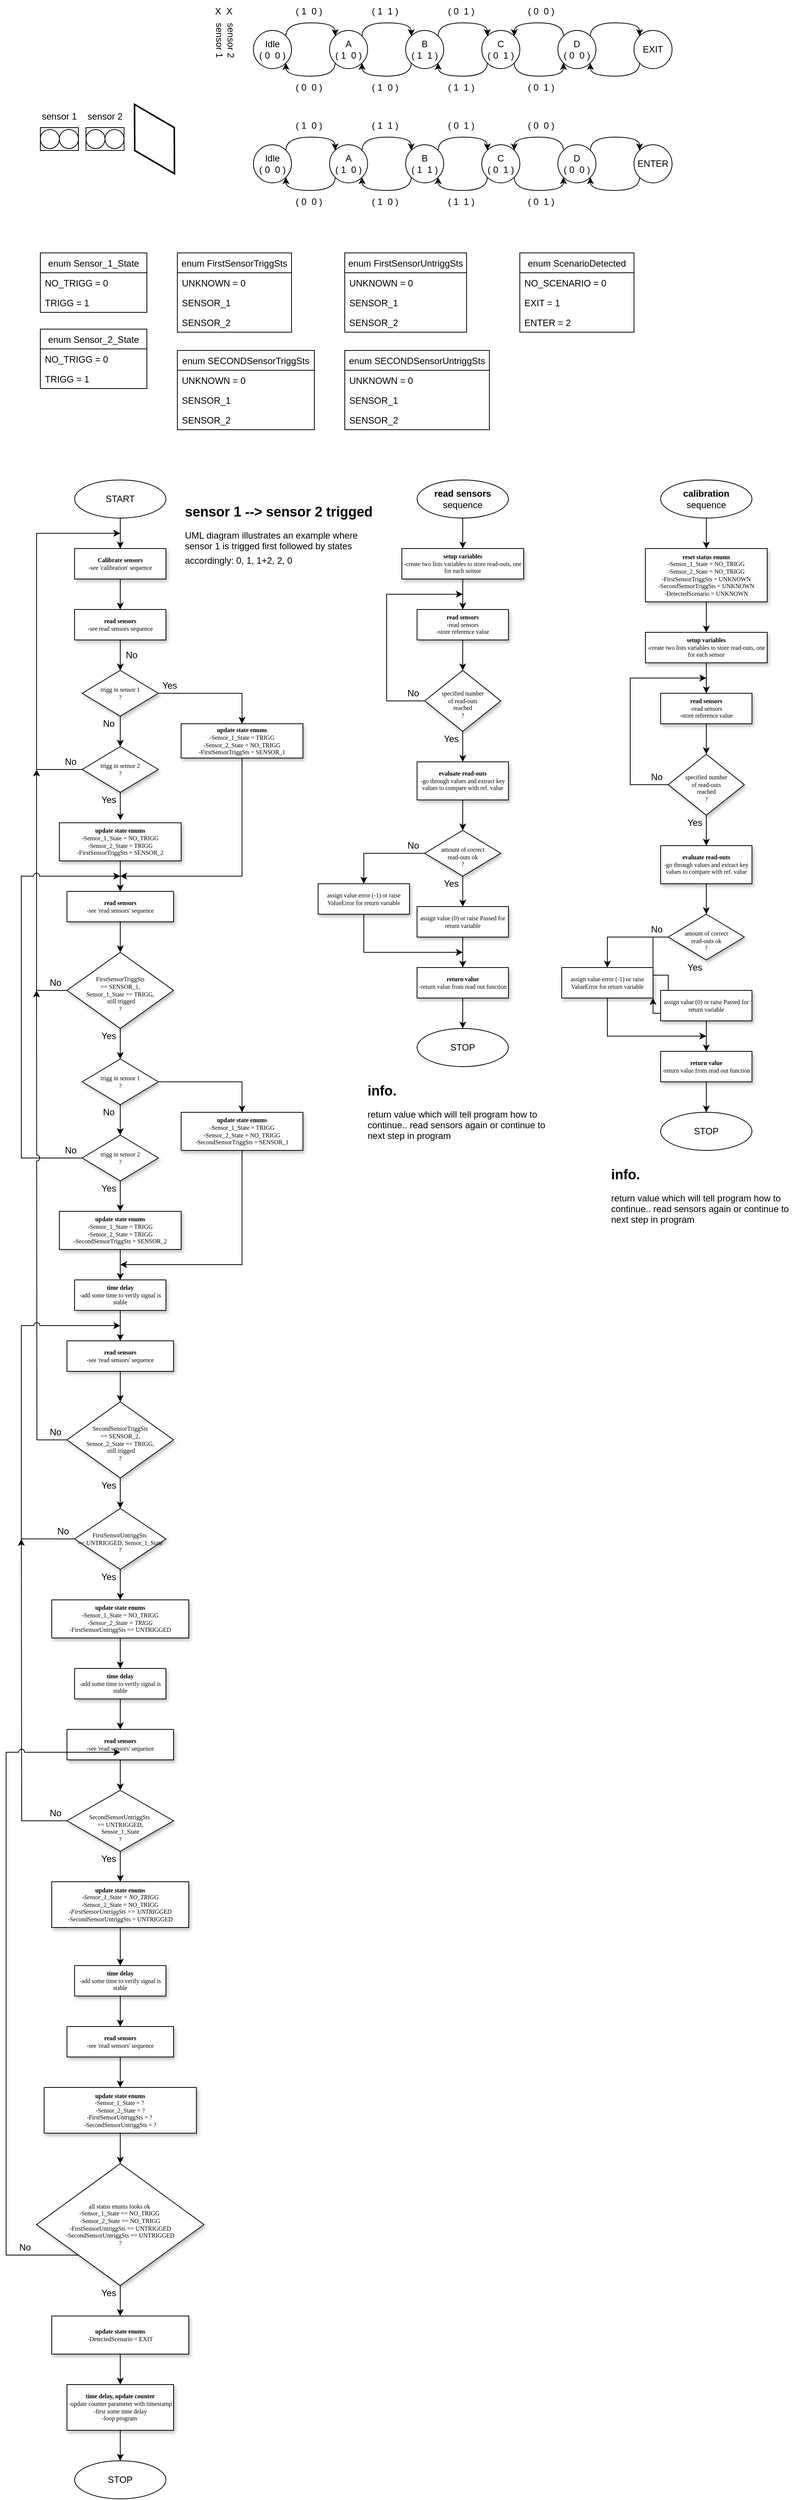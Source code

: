 <mxfile version="20.7.4" type="device"><diagram name="Page-1" id="edf60f1a-56cd-e834-aa8a-f176f3a09ee4"><mxGraphModel dx="1507" dy="1961" grid="1" gridSize="10" guides="1" tooltips="1" connect="1" arrows="1" fold="1" page="1" pageScale="1" pageWidth="1100" pageHeight="850" background="none" math="0" shadow="0"><root><mxCell id="0"/><mxCell id="1" parent="0"/><mxCell id="srQc8DIy9MbycbKP5kth-5" style="edgeStyle=orthogonalEdgeStyle;rounded=0;orthogonalLoop=1;jettySize=auto;html=1;entryX=0.5;entryY=0;entryDx=0;entryDy=0;" edge="1" parent="1" source="srQc8DIy9MbycbKP5kth-1" target="srQc8DIy9MbycbKP5kth-2"><mxGeometry relative="1" as="geometry"/></mxCell><mxCell id="srQc8DIy9MbycbKP5kth-1" value="START" style="ellipse;whiteSpace=wrap;html=1;" vertex="1" parent="1"><mxGeometry x="130" y="-200" width="120" height="50" as="geometry"/></mxCell><mxCell id="srQc8DIy9MbycbKP5kth-8" style="edgeStyle=orthogonalEdgeStyle;rounded=0;orthogonalLoop=1;jettySize=auto;html=1;exitX=0.5;exitY=1;exitDx=0;exitDy=0;entryX=0.5;entryY=0;entryDx=0;entryDy=0;" edge="1" parent="1" source="srQc8DIy9MbycbKP5kth-2" target="srQc8DIy9MbycbKP5kth-3"><mxGeometry relative="1" as="geometry"/></mxCell><mxCell id="srQc8DIy9MbycbKP5kth-2" value="&lt;b&gt;Calibrate sensors&lt;br&gt;&lt;/b&gt;&lt;span style=&quot;background-color: initial;&quot;&gt;-see 'calibration' sequence&lt;/span&gt;&lt;span style=&quot;background-color: initial;&quot;&gt;&lt;br&gt;&lt;/span&gt;" style="whiteSpace=wrap;html=1;rounded=0;shadow=1;labelBackgroundColor=none;strokeWidth=1;fontFamily=Verdana;fontSize=8;align=center;" vertex="1" parent="1"><mxGeometry x="130" y="-110" width="120" height="40" as="geometry"/></mxCell><mxCell id="srQc8DIy9MbycbKP5kth-9" style="edgeStyle=orthogonalEdgeStyle;rounded=0;orthogonalLoop=1;jettySize=auto;html=1;exitX=0.5;exitY=1;exitDx=0;exitDy=0;entryX=0.5;entryY=0;entryDx=0;entryDy=0;" edge="1" parent="1" source="srQc8DIy9MbycbKP5kth-3" target="srQc8DIy9MbycbKP5kth-4"><mxGeometry relative="1" as="geometry"/></mxCell><mxCell id="srQc8DIy9MbycbKP5kth-3" value="&lt;b&gt;read sensors&lt;/b&gt;&lt;br&gt;-see read sensors sequence" style="whiteSpace=wrap;html=1;rounded=0;shadow=1;labelBackgroundColor=none;strokeWidth=1;fontFamily=Verdana;fontSize=8;align=center;" vertex="1" parent="1"><mxGeometry x="130" y="-30" width="120" height="40" as="geometry"/></mxCell><mxCell id="srQc8DIy9MbycbKP5kth-6" style="edgeStyle=orthogonalEdgeStyle;rounded=0;orthogonalLoop=1;jettySize=auto;html=1;exitX=0;exitY=0.5;exitDx=0;exitDy=0;" edge="1" parent="1" source="srQc8DIy9MbycbKP5kth-10"><mxGeometry relative="1" as="geometry"><mxPoint x="190" y="-130" as="targetPoint"/><Array as="points"><mxPoint x="80" y="180"/><mxPoint x="80" y="-130"/></Array></mxGeometry></mxCell><mxCell id="srQc8DIy9MbycbKP5kth-11" style="edgeStyle=orthogonalEdgeStyle;rounded=0;orthogonalLoop=1;jettySize=auto;html=1;entryX=0.5;entryY=0;entryDx=0;entryDy=0;" edge="1" parent="1" source="srQc8DIy9MbycbKP5kth-4" target="srQc8DIy9MbycbKP5kth-10"><mxGeometry relative="1" as="geometry"/></mxCell><mxCell id="srQc8DIy9MbycbKP5kth-14" style="edgeStyle=orthogonalEdgeStyle;rounded=0;orthogonalLoop=1;jettySize=auto;html=1;" edge="1" parent="1" source="srQc8DIy9MbycbKP5kth-4" target="srQc8DIy9MbycbKP5kth-13"><mxGeometry relative="1" as="geometry"/></mxCell><mxCell id="srQc8DIy9MbycbKP5kth-4" value="trigg in sensor 1&lt;br&gt;?" style="rhombus;whiteSpace=wrap;html=1;rounded=0;shadow=1;labelBackgroundColor=none;strokeWidth=1;fontFamily=Verdana;fontSize=8;align=center;" vertex="1" parent="1"><mxGeometry x="140" y="50" width="100" height="60" as="geometry"/></mxCell><mxCell id="srQc8DIy9MbycbKP5kth-7" value="No" style="text;html=1;strokeColor=none;fillColor=none;align=center;verticalAlign=middle;whiteSpace=wrap;rounded=0;" vertex="1" parent="1"><mxGeometry x="110" y="160" width="30" height="20" as="geometry"/></mxCell><mxCell id="srQc8DIy9MbycbKP5kth-18" style="edgeStyle=orthogonalEdgeStyle;rounded=0;orthogonalLoop=1;jettySize=auto;html=1;exitX=0.5;exitY=1;exitDx=0;exitDy=0;entryX=0.501;entryY=-0.067;entryDx=0;entryDy=0;entryPerimeter=0;" edge="1" parent="1" source="srQc8DIy9MbycbKP5kth-10" target="srQc8DIy9MbycbKP5kth-16"><mxGeometry relative="1" as="geometry"/></mxCell><mxCell id="srQc8DIy9MbycbKP5kth-10" value="trigg in sensor 2&lt;br&gt;?" style="rhombus;whiteSpace=wrap;html=1;rounded=0;shadow=1;labelBackgroundColor=none;strokeWidth=1;fontFamily=Verdana;fontSize=8;align=center;" vertex="1" parent="1"><mxGeometry x="140" y="150" width="100" height="60" as="geometry"/></mxCell><mxCell id="srQc8DIy9MbycbKP5kth-12" value="No" style="text;html=1;strokeColor=none;fillColor=none;align=center;verticalAlign=middle;whiteSpace=wrap;rounded=0;" vertex="1" parent="1"><mxGeometry x="190" y="20" width="30" height="20" as="geometry"/></mxCell><mxCell id="srQc8DIy9MbycbKP5kth-20" style="edgeStyle=orthogonalEdgeStyle;rounded=0;orthogonalLoop=1;jettySize=auto;html=1;" edge="1" parent="1" source="srQc8DIy9MbycbKP5kth-13"><mxGeometry relative="1" as="geometry"><mxPoint x="190.0" y="320" as="targetPoint"/><Array as="points"><mxPoint x="350" y="320"/></Array></mxGeometry></mxCell><mxCell id="srQc8DIy9MbycbKP5kth-13" value="&lt;b&gt;update state enums&lt;br&gt;&lt;/b&gt;-Sensor_1_State = TRIGG&lt;br&gt;-Sensor_2_State = NO_TRIGG&lt;br&gt;-FirstSensorTriggSts = SENSOR_1" style="whiteSpace=wrap;html=1;rounded=0;shadow=1;labelBackgroundColor=none;strokeWidth=1;fontFamily=Verdana;fontSize=8;align=center;spacing=6;" vertex="1" parent="1"><mxGeometry x="270" y="120" width="160" height="45" as="geometry"/></mxCell><mxCell id="srQc8DIy9MbycbKP5kth-15" value="Yes" style="text;html=1;strokeColor=none;fillColor=none;align=center;verticalAlign=middle;whiteSpace=wrap;rounded=0;" vertex="1" parent="1"><mxGeometry x="240" y="60" width="30" height="20" as="geometry"/></mxCell><mxCell id="srQc8DIy9MbycbKP5kth-19" style="edgeStyle=orthogonalEdgeStyle;rounded=0;orthogonalLoop=1;jettySize=auto;html=1;entryX=0.5;entryY=0;entryDx=0;entryDy=0;" edge="1" parent="1" source="srQc8DIy9MbycbKP5kth-16" target="srQc8DIy9MbycbKP5kth-17"><mxGeometry relative="1" as="geometry"/></mxCell><mxCell id="srQc8DIy9MbycbKP5kth-16" value="&lt;b&gt;update state enums&lt;br&gt;&lt;/b&gt;-Sensor_1_State = NO_TRIGG&lt;br&gt;-Sensor_2_State = TRIGG&lt;br&gt;-FirstSensorTriggSts = SENSOR_2" style="whiteSpace=wrap;html=1;rounded=0;shadow=1;labelBackgroundColor=none;strokeWidth=1;fontFamily=Verdana;fontSize=8;align=center;spacing=6;verticalAlign=middle;" vertex="1" parent="1"><mxGeometry x="110" y="250" width="160" height="50" as="geometry"/></mxCell><mxCell id="srQc8DIy9MbycbKP5kth-24" style="edgeStyle=orthogonalEdgeStyle;rounded=0;orthogonalLoop=1;jettySize=auto;html=1;entryX=0.5;entryY=0;entryDx=0;entryDy=0;" edge="1" parent="1" source="srQc8DIy9MbycbKP5kth-17" target="srQc8DIy9MbycbKP5kth-23"><mxGeometry relative="1" as="geometry"/></mxCell><mxCell id="srQc8DIy9MbycbKP5kth-17" value="&lt;b&gt;read sensors&lt;/b&gt;&lt;br&gt;-see 'read sensors' sequence" style="whiteSpace=wrap;html=1;rounded=0;shadow=1;labelBackgroundColor=none;strokeWidth=1;fontFamily=Verdana;fontSize=8;align=center;" vertex="1" parent="1"><mxGeometry x="120" y="340" width="140" height="40" as="geometry"/></mxCell><mxCell id="srQc8DIy9MbycbKP5kth-21" value="Yes" style="text;html=1;strokeColor=none;fillColor=none;align=center;verticalAlign=middle;whiteSpace=wrap;rounded=0;" vertex="1" parent="1"><mxGeometry x="160" y="210" width="30" height="20" as="geometry"/></mxCell><mxCell id="srQc8DIy9MbycbKP5kth-22" value="No" style="text;html=1;strokeColor=none;fillColor=none;align=center;verticalAlign=middle;whiteSpace=wrap;rounded=0;" vertex="1" parent="1"><mxGeometry x="160" y="110" width="30" height="20" as="geometry"/></mxCell><mxCell id="srQc8DIy9MbycbKP5kth-25" style="edgeStyle=orthogonalEdgeStyle;rounded=0;orthogonalLoop=1;jettySize=auto;html=1;exitX=0;exitY=0.5;exitDx=0;exitDy=0;" edge="1" parent="1" source="srQc8DIy9MbycbKP5kth-23"><mxGeometry relative="1" as="geometry"><mxPoint x="80" y="180" as="targetPoint"/><Array as="points"><mxPoint x="80" y="470"/><mxPoint x="80" y="180"/></Array></mxGeometry></mxCell><mxCell id="srQc8DIy9MbycbKP5kth-29" style="edgeStyle=orthogonalEdgeStyle;rounded=0;orthogonalLoop=1;jettySize=auto;html=1;entryX=0.5;entryY=0;entryDx=0;entryDy=0;" edge="1" parent="1" source="srQc8DIy9MbycbKP5kth-23" target="srQc8DIy9MbycbKP5kth-28"><mxGeometry relative="1" as="geometry"/></mxCell><mxCell id="srQc8DIy9MbycbKP5kth-23" value="&lt;br&gt;FirstSensorTriggSts&lt;br&gt;== SENSOR_1, &lt;br&gt;Sensor_1_State == TRIGG,&lt;br&gt;&amp;nbsp;still trigged&lt;br&gt;?" style="rhombus;whiteSpace=wrap;html=1;rounded=0;shadow=1;labelBackgroundColor=none;strokeWidth=1;fontFamily=Verdana;fontSize=8;align=center;" vertex="1" parent="1"><mxGeometry x="120" y="420" width="140" height="100" as="geometry"/></mxCell><mxCell id="srQc8DIy9MbycbKP5kth-26" value="No" style="text;html=1;strokeColor=none;fillColor=none;align=center;verticalAlign=middle;whiteSpace=wrap;rounded=0;" vertex="1" parent="1"><mxGeometry x="90" y="450" width="30" height="20" as="geometry"/></mxCell><mxCell id="srQc8DIy9MbycbKP5kth-27" value="Yes" style="text;html=1;strokeColor=none;fillColor=none;align=center;verticalAlign=middle;whiteSpace=wrap;rounded=0;" vertex="1" parent="1"><mxGeometry x="160" y="520" width="30" height="20" as="geometry"/></mxCell><mxCell id="srQc8DIy9MbycbKP5kth-31" style="edgeStyle=orthogonalEdgeStyle;rounded=0;orthogonalLoop=1;jettySize=auto;html=1;entryX=0.5;entryY=0;entryDx=0;entryDy=0;" edge="1" parent="1" source="srQc8DIy9MbycbKP5kth-28" target="srQc8DIy9MbycbKP5kth-30"><mxGeometry relative="1" as="geometry"/></mxCell><mxCell id="srQc8DIy9MbycbKP5kth-72" style="edgeStyle=orthogonalEdgeStyle;rounded=0;jumpStyle=arc;jumpSize=8;orthogonalLoop=1;jettySize=auto;html=1;fontSize=12;" edge="1" parent="1" source="srQc8DIy9MbycbKP5kth-28" target="srQc8DIy9MbycbKP5kth-35"><mxGeometry relative="1" as="geometry"/></mxCell><mxCell id="srQc8DIy9MbycbKP5kth-28" value="trigg in sensor 1&lt;br&gt;?" style="rhombus;whiteSpace=wrap;html=1;rounded=0;shadow=1;labelBackgroundColor=none;strokeWidth=1;fontFamily=Verdana;fontSize=8;align=center;" vertex="1" parent="1"><mxGeometry x="140" y="560" width="100" height="60" as="geometry"/></mxCell><mxCell id="srQc8DIy9MbycbKP5kth-32" style="edgeStyle=orthogonalEdgeStyle;rounded=0;orthogonalLoop=1;jettySize=auto;html=1;exitX=0;exitY=0.5;exitDx=0;exitDy=0;jumpStyle=arc;jumpSize=8;" edge="1" parent="1" source="srQc8DIy9MbycbKP5kth-30"><mxGeometry relative="1" as="geometry"><mxPoint x="190" y="320" as="targetPoint"/><Array as="points"><mxPoint x="60" y="690"/><mxPoint x="60" y="320"/></Array></mxGeometry></mxCell><mxCell id="srQc8DIy9MbycbKP5kth-75" style="edgeStyle=orthogonalEdgeStyle;rounded=0;jumpStyle=arc;jumpSize=8;orthogonalLoop=1;jettySize=auto;html=1;entryX=0.5;entryY=0;entryDx=0;entryDy=0;fontSize=12;" edge="1" parent="1" source="srQc8DIy9MbycbKP5kth-30" target="srQc8DIy9MbycbKP5kth-74"><mxGeometry relative="1" as="geometry"/></mxCell><mxCell id="srQc8DIy9MbycbKP5kth-30" value="trigg in sensor 2&lt;br&gt;?" style="rhombus;whiteSpace=wrap;html=1;rounded=0;shadow=1;labelBackgroundColor=none;strokeWidth=1;fontFamily=Verdana;fontSize=8;align=center;" vertex="1" parent="1"><mxGeometry x="140" y="660" width="100" height="60" as="geometry"/></mxCell><mxCell id="srQc8DIy9MbycbKP5kth-33" value="No" style="text;html=1;strokeColor=none;fillColor=none;align=center;verticalAlign=middle;whiteSpace=wrap;rounded=0;" vertex="1" parent="1"><mxGeometry x="110" y="670" width="30" height="20" as="geometry"/></mxCell><mxCell id="srQc8DIy9MbycbKP5kth-34" value="No" style="text;html=1;strokeColor=none;fillColor=none;align=center;verticalAlign=middle;whiteSpace=wrap;rounded=0;" vertex="1" parent="1"><mxGeometry x="160" y="620" width="30" height="20" as="geometry"/></mxCell><mxCell id="srQc8DIy9MbycbKP5kth-79" style="edgeStyle=orthogonalEdgeStyle;rounded=0;jumpStyle=arc;jumpSize=8;orthogonalLoop=1;jettySize=auto;html=1;fontSize=12;" edge="1" parent="1" source="srQc8DIy9MbycbKP5kth-35"><mxGeometry relative="1" as="geometry"><mxPoint x="190" y="830" as="targetPoint"/><Array as="points"><mxPoint x="350" y="830"/></Array></mxGeometry></mxCell><mxCell id="srQc8DIy9MbycbKP5kth-35" value="&lt;b&gt;update state enums&lt;br&gt;&lt;/b&gt;-Sensor_1_State = TRIGG&lt;br&gt;-Sensor_2_State = NO_TRIGG&lt;br&gt;-SecondSensorTriggSts = SENSOR_1" style="whiteSpace=wrap;html=1;rounded=0;shadow=1;labelBackgroundColor=none;strokeWidth=1;fontFamily=Verdana;fontSize=8;align=center;spacing=6;" vertex="1" parent="1"><mxGeometry x="270" y="630" width="160" height="50" as="geometry"/></mxCell><mxCell id="srQc8DIy9MbycbKP5kth-39" value="&lt;h1 style=&quot;font-size: 18px;&quot;&gt;&lt;font style=&quot;font-size: 18px;&quot;&gt;sensor 1 --&amp;gt; sensor 2 trigged&lt;/font&gt;&lt;/h1&gt;&lt;p style=&quot;&quot;&gt;&lt;font style=&quot;font-size: 12px;&quot;&gt;UML diagram illustrates an example where sensor 1 is trigged first followed by states accordingly: 0, 1, 1+2, 2, 0&amp;nbsp;&lt;/font&gt;&lt;span style=&quot;font-size: 18px;&quot;&gt;&amp;nbsp;&lt;/span&gt;&lt;/p&gt;" style="text;html=1;strokeColor=none;fillColor=none;spacing=5;spacingTop=-20;whiteSpace=wrap;overflow=hidden;rounded=0;" vertex="1" parent="1"><mxGeometry x="270" y="-170" width="260" height="120" as="geometry"/></mxCell><mxCell id="srQc8DIy9MbycbKP5kth-53" style="edgeStyle=orthogonalEdgeStyle;rounded=0;jumpStyle=arc;jumpSize=8;orthogonalLoop=1;jettySize=auto;html=1;entryX=0.5;entryY=0;entryDx=0;entryDy=0;fontSize=12;" edge="1" parent="1" source="srQc8DIy9MbycbKP5kth-41" target="srQc8DIy9MbycbKP5kth-44"><mxGeometry relative="1" as="geometry"/></mxCell><mxCell id="srQc8DIy9MbycbKP5kth-41" value="&lt;b&gt;read sensors&lt;br&gt;&lt;/b&gt;sequence" style="ellipse;whiteSpace=wrap;html=1;" vertex="1" parent="1"><mxGeometry x="580" y="-200" width="120" height="50" as="geometry"/></mxCell><mxCell id="srQc8DIy9MbycbKP5kth-56" style="edgeStyle=orthogonalEdgeStyle;rounded=0;jumpStyle=arc;jumpSize=8;orthogonalLoop=1;jettySize=auto;html=1;entryX=0.5;entryY=0;entryDx=0;entryDy=0;fontSize=12;" edge="1" parent="1" source="srQc8DIy9MbycbKP5kth-43" target="srQc8DIy9MbycbKP5kth-55"><mxGeometry relative="1" as="geometry"/></mxCell><mxCell id="srQc8DIy9MbycbKP5kth-43" value="&lt;span style=&quot;background-color: initial;&quot;&gt;&lt;b&gt;read sensors&lt;br&gt;&lt;/b&gt;-read sensors&lt;/span&gt;&lt;br&gt;&lt;span style=&quot;background-color: initial;&quot;&gt;-store reference value&lt;/span&gt;" style="whiteSpace=wrap;html=1;rounded=0;shadow=1;labelBackgroundColor=none;strokeWidth=1;fontFamily=Verdana;fontSize=8;align=center;" vertex="1" parent="1"><mxGeometry x="580" y="-30" width="120" height="40" as="geometry"/></mxCell><mxCell id="srQc8DIy9MbycbKP5kth-54" style="edgeStyle=orthogonalEdgeStyle;rounded=0;jumpStyle=arc;jumpSize=8;orthogonalLoop=1;jettySize=auto;html=1;entryX=0.5;entryY=0;entryDx=0;entryDy=0;fontSize=12;" edge="1" parent="1" source="srQc8DIy9MbycbKP5kth-44" target="srQc8DIy9MbycbKP5kth-43"><mxGeometry relative="1" as="geometry"/></mxCell><mxCell id="srQc8DIy9MbycbKP5kth-44" value="&lt;b&gt;setup variables&lt;br&gt;&lt;/b&gt;-create two lists variables to store read-outs, one for each sensor" style="whiteSpace=wrap;html=1;rounded=0;shadow=1;labelBackgroundColor=none;strokeWidth=1;fontFamily=Verdana;fontSize=8;align=center;" vertex="1" parent="1"><mxGeometry x="560" y="-110" width="160" height="40" as="geometry"/></mxCell><mxCell id="srQc8DIy9MbycbKP5kth-148" style="edgeStyle=orthogonalEdgeStyle;rounded=0;jumpStyle=arc;jumpSize=8;orthogonalLoop=1;jettySize=auto;html=1;entryX=0.5;entryY=0;entryDx=0;entryDy=0;fontSize=1;" edge="1" parent="1" source="srQc8DIy9MbycbKP5kth-46" target="srQc8DIy9MbycbKP5kth-49"><mxGeometry relative="1" as="geometry"/></mxCell><mxCell id="srQc8DIy9MbycbKP5kth-46" value="&lt;b&gt;calibration &lt;br&gt;&lt;/b&gt;sequence" style="ellipse;whiteSpace=wrap;html=1;" vertex="1" parent="1"><mxGeometry x="900" y="-200" width="120" height="50" as="geometry"/></mxCell><mxCell id="srQc8DIy9MbycbKP5kth-149" style="edgeStyle=orthogonalEdgeStyle;rounded=0;jumpStyle=arc;jumpSize=8;orthogonalLoop=1;jettySize=auto;html=1;entryX=0.5;entryY=0;entryDx=0;entryDy=0;fontSize=1;" edge="1" parent="1" source="srQc8DIy9MbycbKP5kth-49" target="srQc8DIy9MbycbKP5kth-143"><mxGeometry relative="1" as="geometry"/></mxCell><mxCell id="srQc8DIy9MbycbKP5kth-49" value="&lt;b&gt;reset status enums&lt;/b&gt;&lt;br&gt;-Sensor_1_State = NO_TRIGG&lt;br&gt;-Sensor_2_State = NO_TRIGG&lt;br style=&quot;border-color: var(--border-color);&quot;&gt;-FirstSensorTriggSts = UNKNOWN&lt;br&gt;-SecondSensorTriggSts = UNKNOWN&lt;br&gt;-DetectedScenario = UNKNOWN" style="whiteSpace=wrap;html=1;rounded=0;shadow=1;labelBackgroundColor=none;strokeWidth=1;fontFamily=Verdana;fontSize=8;align=center;" vertex="1" parent="1"><mxGeometry x="880" y="-110" width="160" height="70" as="geometry"/></mxCell><mxCell id="srQc8DIy9MbycbKP5kth-62" style="edgeStyle=orthogonalEdgeStyle;rounded=0;jumpStyle=arc;jumpSize=8;orthogonalLoop=1;jettySize=auto;html=1;entryX=0.5;entryY=0;entryDx=0;entryDy=0;fontSize=12;" edge="1" parent="1" source="srQc8DIy9MbycbKP5kth-52" target="srQc8DIy9MbycbKP5kth-60"><mxGeometry relative="1" as="geometry"/></mxCell><mxCell id="srQc8DIy9MbycbKP5kth-52" value="&lt;b&gt;evaluate read-outs&lt;br&gt;&lt;/b&gt;-go through values and extract key values to compare with ref. value" style="whiteSpace=wrap;html=1;rounded=0;shadow=1;labelBackgroundColor=none;strokeWidth=1;fontFamily=Verdana;fontSize=8;align=center;" vertex="1" parent="1"><mxGeometry x="580" y="170" width="120" height="50" as="geometry"/></mxCell><mxCell id="srQc8DIy9MbycbKP5kth-57" style="edgeStyle=orthogonalEdgeStyle;rounded=0;jumpStyle=arc;jumpSize=8;orthogonalLoop=1;jettySize=auto;html=1;fontSize=12;exitX=0;exitY=0.5;exitDx=0;exitDy=0;" edge="1" parent="1" source="srQc8DIy9MbycbKP5kth-55"><mxGeometry relative="1" as="geometry"><mxPoint x="640" y="-50" as="targetPoint"/><Array as="points"><mxPoint x="540" y="90"/><mxPoint x="540" y="-50"/></Array></mxGeometry></mxCell><mxCell id="srQc8DIy9MbycbKP5kth-59" style="edgeStyle=orthogonalEdgeStyle;rounded=0;jumpStyle=arc;jumpSize=8;orthogonalLoop=1;jettySize=auto;html=1;entryX=0.5;entryY=0;entryDx=0;entryDy=0;fontSize=12;" edge="1" parent="1" source="srQc8DIy9MbycbKP5kth-55" target="srQc8DIy9MbycbKP5kth-52"><mxGeometry relative="1" as="geometry"/></mxCell><mxCell id="srQc8DIy9MbycbKP5kth-55" value="&lt;br&gt;specified number &lt;br&gt;of&amp;nbsp;read-outs &lt;br&gt;reached&lt;br&gt;?" style="rhombus;whiteSpace=wrap;html=1;rounded=0;shadow=1;labelBackgroundColor=none;strokeWidth=1;fontFamily=Verdana;fontSize=8;align=center;" vertex="1" parent="1"><mxGeometry x="590" y="50" width="100" height="80" as="geometry"/></mxCell><mxCell id="srQc8DIy9MbycbKP5kth-58" value="No" style="text;html=1;strokeColor=none;fillColor=none;align=center;verticalAlign=middle;whiteSpace=wrap;rounded=0;" vertex="1" parent="1"><mxGeometry x="560" y="70" width="30" height="20" as="geometry"/></mxCell><mxCell id="srQc8DIy9MbycbKP5kth-66" style="edgeStyle=orthogonalEdgeStyle;rounded=0;jumpStyle=arc;jumpSize=8;orthogonalLoop=1;jettySize=auto;html=1;fontSize=12;entryX=0.5;entryY=0;entryDx=0;entryDy=0;" edge="1" parent="1" source="srQc8DIy9MbycbKP5kth-60" target="srQc8DIy9MbycbKP5kth-67"><mxGeometry relative="1" as="geometry"><mxPoint x="520" y="330" as="targetPoint"/><Array as="points"><mxPoint x="510" y="290"/></Array></mxGeometry></mxCell><mxCell id="srQc8DIy9MbycbKP5kth-69" style="edgeStyle=orthogonalEdgeStyle;rounded=0;jumpStyle=arc;jumpSize=8;orthogonalLoop=1;jettySize=auto;html=1;entryX=0.5;entryY=0;entryDx=0;entryDy=0;fontSize=12;" edge="1" parent="1" source="srQc8DIy9MbycbKP5kth-60" target="srQc8DIy9MbycbKP5kth-68"><mxGeometry relative="1" as="geometry"/></mxCell><mxCell id="srQc8DIy9MbycbKP5kth-60" value="&lt;br&gt;amount of correct &lt;br&gt;read-outs&amp;nbsp;ok&lt;br&gt;?" style="rhombus;whiteSpace=wrap;html=1;rounded=0;shadow=1;labelBackgroundColor=none;strokeWidth=1;fontFamily=Verdana;fontSize=8;align=center;" vertex="1" parent="1"><mxGeometry x="590" y="260" width="100" height="60" as="geometry"/></mxCell><mxCell id="srQc8DIy9MbycbKP5kth-63" value="Yes" style="text;html=1;strokeColor=none;fillColor=none;align=center;verticalAlign=middle;whiteSpace=wrap;rounded=0;" vertex="1" parent="1"><mxGeometry x="610" y="130" width="30" height="20" as="geometry"/></mxCell><mxCell id="srQc8DIy9MbycbKP5kth-64" value="No" style="text;html=1;strokeColor=none;fillColor=none;align=center;verticalAlign=middle;whiteSpace=wrap;rounded=0;" vertex="1" parent="1"><mxGeometry x="560" y="270" width="30" height="20" as="geometry"/></mxCell><mxCell id="srQc8DIy9MbycbKP5kth-65" value="Yes" style="text;html=1;strokeColor=none;fillColor=none;align=center;verticalAlign=middle;whiteSpace=wrap;rounded=0;" vertex="1" parent="1"><mxGeometry x="610" y="320" width="30" height="20" as="geometry"/></mxCell><mxCell id="srQc8DIy9MbycbKP5kth-71" style="edgeStyle=orthogonalEdgeStyle;rounded=0;jumpStyle=arc;jumpSize=8;orthogonalLoop=1;jettySize=auto;html=1;fontSize=12;" edge="1" parent="1" source="srQc8DIy9MbycbKP5kth-67"><mxGeometry relative="1" as="geometry"><mxPoint x="640" y="420" as="targetPoint"/><Array as="points"><mxPoint x="510" y="420"/></Array></mxGeometry></mxCell><mxCell id="srQc8DIy9MbycbKP5kth-67" value="assign value error (-1) or raise ValueError for return variable" style="whiteSpace=wrap;html=1;rounded=0;shadow=1;labelBackgroundColor=none;strokeWidth=1;fontFamily=Verdana;fontSize=8;align=center;" vertex="1" parent="1"><mxGeometry x="450" y="330" width="120" height="40" as="geometry"/></mxCell><mxCell id="srQc8DIy9MbycbKP5kth-136" style="edgeStyle=orthogonalEdgeStyle;rounded=0;jumpStyle=arc;jumpSize=8;orthogonalLoop=1;jettySize=auto;html=1;entryX=0.5;entryY=0;entryDx=0;entryDy=0;fontSize=1;" edge="1" parent="1" source="srQc8DIy9MbycbKP5kth-68" target="srQc8DIy9MbycbKP5kth-135"><mxGeometry relative="1" as="geometry"/></mxCell><mxCell id="srQc8DIy9MbycbKP5kth-68" value="assign value (0) or raise Passed for return variable" style="whiteSpace=wrap;html=1;rounded=0;shadow=1;labelBackgroundColor=none;strokeWidth=1;fontFamily=Verdana;fontSize=8;align=center;" vertex="1" parent="1"><mxGeometry x="580" y="360" width="120" height="40" as="geometry"/></mxCell><mxCell id="srQc8DIy9MbycbKP5kth-91" style="edgeStyle=orthogonalEdgeStyle;rounded=0;jumpStyle=none;jumpSize=8;orthogonalLoop=1;jettySize=auto;html=1;entryX=0.5;entryY=0;entryDx=0;entryDy=0;fontSize=12;" edge="1" parent="1" source="srQc8DIy9MbycbKP5kth-74" target="srQc8DIy9MbycbKP5kth-90"><mxGeometry relative="1" as="geometry"/></mxCell><mxCell id="srQc8DIy9MbycbKP5kth-74" value="&lt;b&gt;update state enums&lt;br&gt;&lt;/b&gt;-Sensor_1_State = TRIGG&lt;br&gt;-Sensor_2_State = TRIGG&lt;br&gt;-SecondSensorTriggSts = SENSOR_2" style="whiteSpace=wrap;html=1;rounded=0;shadow=1;labelBackgroundColor=none;strokeWidth=1;fontFamily=Verdana;fontSize=8;align=center;spacing=6;" vertex="1" parent="1"><mxGeometry x="110" y="760" width="160" height="50" as="geometry"/></mxCell><mxCell id="srQc8DIy9MbycbKP5kth-76" value="Yes" style="text;html=1;strokeColor=none;fillColor=none;align=center;verticalAlign=middle;whiteSpace=wrap;rounded=0;" vertex="1" parent="1"><mxGeometry x="160" y="720" width="30" height="20" as="geometry"/></mxCell><mxCell id="srQc8DIy9MbycbKP5kth-82" style="edgeStyle=orthogonalEdgeStyle;rounded=0;jumpStyle=arc;jumpSize=8;orthogonalLoop=1;jettySize=auto;html=1;entryX=0.5;entryY=0;entryDx=0;entryDy=0;fontSize=12;" edge="1" parent="1" source="srQc8DIy9MbycbKP5kth-77" target="srQc8DIy9MbycbKP5kth-81"><mxGeometry relative="1" as="geometry"/></mxCell><mxCell id="srQc8DIy9MbycbKP5kth-77" value="&lt;b&gt;read sensors&lt;/b&gt;&lt;br&gt;-see 'read sensors' sequence" style="whiteSpace=wrap;html=1;rounded=0;shadow=1;labelBackgroundColor=none;strokeWidth=1;fontFamily=Verdana;fontSize=8;align=center;" vertex="1" parent="1"><mxGeometry x="120" y="930" width="140" height="40" as="geometry"/></mxCell><mxCell id="srQc8DIy9MbycbKP5kth-83" style="edgeStyle=orthogonalEdgeStyle;rounded=0;jumpStyle=arc;jumpSize=8;orthogonalLoop=1;jettySize=auto;html=1;fontSize=12;" edge="1" parent="1" source="srQc8DIy9MbycbKP5kth-81"><mxGeometry relative="1" as="geometry"><mxPoint x="80" y="470" as="targetPoint"/></mxGeometry></mxCell><mxCell id="srQc8DIy9MbycbKP5kth-94" style="edgeStyle=orthogonalEdgeStyle;rounded=0;jumpStyle=none;jumpSize=8;orthogonalLoop=1;jettySize=auto;html=1;entryX=0.5;entryY=0;entryDx=0;entryDy=0;fontSize=12;" edge="1" parent="1" source="srQc8DIy9MbycbKP5kth-81" target="srQc8DIy9MbycbKP5kth-93"><mxGeometry relative="1" as="geometry"/></mxCell><mxCell id="srQc8DIy9MbycbKP5kth-81" value="&lt;br&gt;SecondSensorTriggSts&lt;br&gt;== SENSOR_2, &lt;br&gt;Sensor_2_State == TRIGG,&lt;br&gt;&amp;nbsp;still trigged&lt;br&gt;?" style="rhombus;whiteSpace=wrap;html=1;rounded=0;shadow=1;labelBackgroundColor=none;strokeWidth=1;fontFamily=Verdana;fontSize=8;align=center;" vertex="1" parent="1"><mxGeometry x="120" y="1010" width="140" height="100" as="geometry"/></mxCell><mxCell id="srQc8DIy9MbycbKP5kth-89" value="No" style="text;html=1;strokeColor=none;fillColor=none;align=center;verticalAlign=middle;whiteSpace=wrap;rounded=0;" vertex="1" parent="1"><mxGeometry x="90" y="1040" width="30" height="20" as="geometry"/></mxCell><mxCell id="srQc8DIy9MbycbKP5kth-92" style="edgeStyle=orthogonalEdgeStyle;rounded=0;jumpStyle=none;jumpSize=8;orthogonalLoop=1;jettySize=auto;html=1;entryX=0.5;entryY=0;entryDx=0;entryDy=0;fontSize=12;" edge="1" parent="1" source="srQc8DIy9MbycbKP5kth-90" target="srQc8DIy9MbycbKP5kth-77"><mxGeometry relative="1" as="geometry"/></mxCell><mxCell id="srQc8DIy9MbycbKP5kth-90" value="&lt;b&gt;time delay&lt;br&gt;&lt;/b&gt;-add some time to verify signal is stable" style="whiteSpace=wrap;html=1;rounded=0;shadow=1;labelBackgroundColor=none;strokeWidth=1;fontFamily=Verdana;fontSize=8;align=center;" vertex="1" parent="1"><mxGeometry x="130" y="850" width="120" height="40" as="geometry"/></mxCell><mxCell id="srQc8DIy9MbycbKP5kth-96" style="edgeStyle=orthogonalEdgeStyle;rounded=0;jumpStyle=arc;jumpSize=8;orthogonalLoop=1;jettySize=auto;html=1;fontSize=12;" edge="1" parent="1" source="srQc8DIy9MbycbKP5kth-93"><mxGeometry relative="1" as="geometry"><mxPoint x="190" y="910" as="targetPoint"/><Array as="points"><mxPoint x="60" y="1190"/><mxPoint x="60" y="910"/></Array></mxGeometry></mxCell><mxCell id="srQc8DIy9MbycbKP5kth-99" style="edgeStyle=orthogonalEdgeStyle;rounded=0;jumpStyle=arc;jumpSize=8;orthogonalLoop=1;jettySize=auto;html=1;entryX=0.5;entryY=0;entryDx=0;entryDy=0;fontSize=1;" edge="1" parent="1" source="srQc8DIy9MbycbKP5kth-93" target="srQc8DIy9MbycbKP5kth-98"><mxGeometry relative="1" as="geometry"/></mxCell><mxCell id="srQc8DIy9MbycbKP5kth-93" value="&lt;br&gt;FirstSensorUntriggSts&amp;nbsp;&lt;br&gt;== UNTRIGGED, Sensor_1_State&lt;br&gt;?" style="rhombus;whiteSpace=wrap;html=1;rounded=0;shadow=1;labelBackgroundColor=none;strokeWidth=1;fontFamily=Verdana;fontSize=8;align=center;verticalAlign=middle;" vertex="1" parent="1"><mxGeometry x="130" y="1150" width="120" height="80" as="geometry"/></mxCell><mxCell id="srQc8DIy9MbycbKP5kth-95" value="Yes" style="text;html=1;strokeColor=none;fillColor=none;align=center;verticalAlign=middle;whiteSpace=wrap;rounded=0;" vertex="1" parent="1"><mxGeometry x="160" y="1110" width="30" height="20" as="geometry"/></mxCell><mxCell id="srQc8DIy9MbycbKP5kth-97" value="No" style="text;html=1;strokeColor=none;fillColor=none;align=center;verticalAlign=middle;whiteSpace=wrap;rounded=0;" vertex="1" parent="1"><mxGeometry x="100" y="1170" width="30" height="20" as="geometry"/></mxCell><mxCell id="srQc8DIy9MbycbKP5kth-107" style="edgeStyle=orthogonalEdgeStyle;rounded=0;jumpStyle=arc;jumpSize=8;orthogonalLoop=1;jettySize=auto;html=1;entryX=0.5;entryY=0;entryDx=0;entryDy=0;fontSize=1;" edge="1" parent="1" source="srQc8DIy9MbycbKP5kth-98" target="srQc8DIy9MbycbKP5kth-106"><mxGeometry relative="1" as="geometry"/></mxCell><mxCell id="srQc8DIy9MbycbKP5kth-98" value="&lt;b&gt;update state enums&lt;br&gt;&lt;/b&gt;-Sensor_1_State = NO_TRIGG&lt;br&gt;&lt;i&gt;-Sensor_2_State = TRIGG&lt;/i&gt;&lt;br&gt;-FirstSensorUntriggSts == UNTRIGGED" style="whiteSpace=wrap;html=1;rounded=0;shadow=1;labelBackgroundColor=none;strokeWidth=1;fontFamily=Verdana;fontSize=8;align=center;spacing=6;" vertex="1" parent="1"><mxGeometry x="100" y="1270" width="180" height="50" as="geometry"/></mxCell><mxCell id="srQc8DIy9MbycbKP5kth-100" value="Yes" style="text;html=1;strokeColor=none;fillColor=none;align=center;verticalAlign=middle;whiteSpace=wrap;rounded=0;" vertex="1" parent="1"><mxGeometry x="160" y="1230" width="30" height="20" as="geometry"/></mxCell><mxCell id="srQc8DIy9MbycbKP5kth-109" style="edgeStyle=orthogonalEdgeStyle;rounded=0;jumpStyle=arc;jumpSize=8;orthogonalLoop=1;jettySize=auto;html=1;entryX=0.5;entryY=0;entryDx=0;entryDy=0;fontSize=1;" edge="1" parent="1" source="srQc8DIy9MbycbKP5kth-104" target="srQc8DIy9MbycbKP5kth-108"><mxGeometry relative="1" as="geometry"/></mxCell><mxCell id="srQc8DIy9MbycbKP5kth-104" value="&lt;b&gt;read sensors&lt;/b&gt;&lt;br&gt;-see 'read sensors' sequence" style="whiteSpace=wrap;html=1;rounded=0;shadow=1;labelBackgroundColor=none;strokeWidth=1;fontFamily=Verdana;fontSize=8;align=center;" vertex="1" parent="1"><mxGeometry x="120" y="1440" width="140" height="40" as="geometry"/></mxCell><mxCell id="srQc8DIy9MbycbKP5kth-105" style="edgeStyle=orthogonalEdgeStyle;rounded=0;jumpStyle=none;jumpSize=8;orthogonalLoop=1;jettySize=auto;html=1;entryX=0.5;entryY=0;entryDx=0;entryDy=0;fontSize=12;" edge="1" parent="1" source="srQc8DIy9MbycbKP5kth-106" target="srQc8DIy9MbycbKP5kth-104"><mxGeometry relative="1" as="geometry"/></mxCell><mxCell id="srQc8DIy9MbycbKP5kth-106" value="&lt;b&gt;time delay&lt;br&gt;&lt;/b&gt;-add some time to verify signal is stable" style="whiteSpace=wrap;html=1;rounded=0;shadow=1;labelBackgroundColor=none;strokeWidth=1;fontFamily=Verdana;fontSize=8;align=center;" vertex="1" parent="1"><mxGeometry x="130" y="1360" width="120" height="40" as="geometry"/></mxCell><mxCell id="srQc8DIy9MbycbKP5kth-110" style="edgeStyle=orthogonalEdgeStyle;rounded=0;jumpStyle=arc;jumpSize=8;orthogonalLoop=1;jettySize=auto;html=1;fontSize=1;" edge="1" parent="1" source="srQc8DIy9MbycbKP5kth-108"><mxGeometry relative="1" as="geometry"><mxPoint x="60" y="1190" as="targetPoint"/></mxGeometry></mxCell><mxCell id="srQc8DIy9MbycbKP5kth-113" style="edgeStyle=orthogonalEdgeStyle;rounded=0;jumpStyle=arc;jumpSize=8;orthogonalLoop=1;jettySize=auto;html=1;entryX=0.5;entryY=0;entryDx=0;entryDy=0;fontSize=1;" edge="1" parent="1" source="srQc8DIy9MbycbKP5kth-108" target="srQc8DIy9MbycbKP5kth-112"><mxGeometry relative="1" as="geometry"/></mxCell><mxCell id="srQc8DIy9MbycbKP5kth-108" value="&lt;br&gt;&lt;br&gt;SecondSensorUntriggSts&amp;nbsp;&lt;br&gt;== UNTRIGGED, &lt;br&gt;Sensor_1_State&lt;br&gt;?" style="rhombus;whiteSpace=wrap;html=1;rounded=0;shadow=1;labelBackgroundColor=none;strokeWidth=1;fontFamily=Verdana;fontSize=8;align=center;verticalAlign=middle;" vertex="1" parent="1"><mxGeometry x="120" y="1520" width="140" height="80" as="geometry"/></mxCell><mxCell id="srQc8DIy9MbycbKP5kth-111" value="No" style="text;html=1;strokeColor=none;fillColor=none;align=center;verticalAlign=middle;whiteSpace=wrap;rounded=0;" vertex="1" parent="1"><mxGeometry x="90" y="1540" width="30" height="20" as="geometry"/></mxCell><mxCell id="srQc8DIy9MbycbKP5kth-122" style="edgeStyle=orthogonalEdgeStyle;rounded=0;jumpStyle=arc;jumpSize=8;orthogonalLoop=1;jettySize=auto;html=1;entryX=0.5;entryY=0;entryDx=0;entryDy=0;fontSize=1;" edge="1" parent="1" source="srQc8DIy9MbycbKP5kth-112" target="srQc8DIy9MbycbKP5kth-120"><mxGeometry relative="1" as="geometry"/></mxCell><mxCell id="srQc8DIy9MbycbKP5kth-112" value="&lt;b&gt;update state enums&lt;br&gt;&lt;/b&gt;&lt;i&gt;-Sensor_1_State = NO_TRIGG&lt;/i&gt;&lt;br&gt;-Sensor_2_State = NO_TRIGG&lt;br&gt;&lt;i&gt;-FirstSensorUntriggSts == UNTRIGGED&lt;br&gt;&lt;/i&gt;-SecondSensorUntriggSts = UNTRIGGED" style="whiteSpace=wrap;html=1;rounded=0;shadow=1;labelBackgroundColor=none;strokeWidth=1;fontFamily=Verdana;fontSize=8;align=center;spacing=6;" vertex="1" parent="1"><mxGeometry x="100" y="1640" width="180" height="60" as="geometry"/></mxCell><mxCell id="srQc8DIy9MbycbKP5kth-114" value="Yes" style="text;html=1;strokeColor=none;fillColor=none;align=center;verticalAlign=middle;whiteSpace=wrap;rounded=0;" vertex="1" parent="1"><mxGeometry x="160" y="1600" width="30" height="20" as="geometry"/></mxCell><mxCell id="srQc8DIy9MbycbKP5kth-115" value="STOP" style="ellipse;whiteSpace=wrap;html=1;" vertex="1" parent="1"><mxGeometry x="130" y="2400" width="120" height="50" as="geometry"/></mxCell><mxCell id="srQc8DIy9MbycbKP5kth-132" style="edgeStyle=orthogonalEdgeStyle;rounded=0;jumpStyle=arc;jumpSize=8;orthogonalLoop=1;jettySize=auto;html=1;entryX=0.5;entryY=0;entryDx=0;entryDy=0;fontSize=1;" edge="1" parent="1" source="srQc8DIy9MbycbKP5kth-117" target="srQc8DIy9MbycbKP5kth-131"><mxGeometry relative="1" as="geometry"/></mxCell><mxCell id="srQc8DIy9MbycbKP5kth-117" value="&lt;b&gt;update state enums&lt;br&gt;&lt;/b&gt;-DetectedScenario = EXIT" style="whiteSpace=wrap;html=1;rounded=0;shadow=1;labelBackgroundColor=none;strokeWidth=1;fontFamily=Verdana;fontSize=8;align=center;spacing=6;" vertex="1" parent="1"><mxGeometry x="100" y="2210" width="180" height="50" as="geometry"/></mxCell><mxCell id="srQc8DIy9MbycbKP5kth-123" style="edgeStyle=orthogonalEdgeStyle;rounded=0;jumpStyle=arc;jumpSize=8;orthogonalLoop=1;jettySize=auto;html=1;entryX=0.5;entryY=0;entryDx=0;entryDy=0;fontSize=1;" edge="1" parent="1" source="srQc8DIy9MbycbKP5kth-118" target="srQc8DIy9MbycbKP5kth-121"><mxGeometry relative="1" as="geometry"/></mxCell><mxCell id="srQc8DIy9MbycbKP5kth-118" value="&lt;b&gt;read sensors&lt;/b&gt;&lt;br&gt;-see 'read sensors' sequence" style="whiteSpace=wrap;html=1;rounded=0;shadow=1;labelBackgroundColor=none;strokeWidth=1;fontFamily=Verdana;fontSize=8;align=center;" vertex="1" parent="1"><mxGeometry x="120" y="1830" width="140" height="40" as="geometry"/></mxCell><mxCell id="srQc8DIy9MbycbKP5kth-119" style="edgeStyle=orthogonalEdgeStyle;rounded=0;jumpStyle=none;jumpSize=8;orthogonalLoop=1;jettySize=auto;html=1;entryX=0.5;entryY=0;entryDx=0;entryDy=0;fontSize=12;" edge="1" parent="1" source="srQc8DIy9MbycbKP5kth-120" target="srQc8DIy9MbycbKP5kth-118"><mxGeometry relative="1" as="geometry"/></mxCell><mxCell id="srQc8DIy9MbycbKP5kth-120" value="&lt;b&gt;time delay&lt;br&gt;&lt;/b&gt;-add some time to verify signal is stable" style="whiteSpace=wrap;html=1;rounded=0;shadow=1;labelBackgroundColor=none;strokeWidth=1;fontFamily=Verdana;fontSize=8;align=center;" vertex="1" parent="1"><mxGeometry x="130" y="1750" width="120" height="40" as="geometry"/></mxCell><mxCell id="srQc8DIy9MbycbKP5kth-125" style="edgeStyle=orthogonalEdgeStyle;rounded=0;jumpStyle=arc;jumpSize=8;orthogonalLoop=1;jettySize=auto;html=1;entryX=0.5;entryY=0;entryDx=0;entryDy=0;fontSize=1;" edge="1" parent="1" source="srQc8DIy9MbycbKP5kth-121" target="srQc8DIy9MbycbKP5kth-124"><mxGeometry relative="1" as="geometry"/></mxCell><mxCell id="srQc8DIy9MbycbKP5kth-121" value="&lt;b&gt;update state enums&lt;br&gt;&lt;/b&gt;-Sensor_1_State = ?&amp;nbsp;&lt;br&gt;-Sensor_2_State = ?&lt;br&gt;-FirstSensorUntriggSts = ?&amp;nbsp;&lt;br&gt;-SecondSensorUntriggSts = ?" style="whiteSpace=wrap;html=1;rounded=0;shadow=1;labelBackgroundColor=none;strokeWidth=1;fontFamily=Verdana;fontSize=8;align=center;spacing=6;" vertex="1" parent="1"><mxGeometry x="90" y="1910" width="200" height="60" as="geometry"/></mxCell><mxCell id="srQc8DIy9MbycbKP5kth-126" style="edgeStyle=orthogonalEdgeStyle;rounded=0;jumpStyle=arc;jumpSize=8;orthogonalLoop=1;jettySize=auto;html=1;fontSize=1;" edge="1" parent="1" source="srQc8DIy9MbycbKP5kth-124"><mxGeometry relative="1" as="geometry"><mxPoint x="190" y="1470" as="targetPoint"/><Array as="points"><mxPoint x="40" y="2130"/><mxPoint x="40" y="1470"/></Array></mxGeometry></mxCell><mxCell id="srQc8DIy9MbycbKP5kth-129" style="edgeStyle=orthogonalEdgeStyle;rounded=0;jumpStyle=arc;jumpSize=8;orthogonalLoop=1;jettySize=auto;html=1;entryX=0.5;entryY=0;entryDx=0;entryDy=0;fontSize=1;" edge="1" parent="1" source="srQc8DIy9MbycbKP5kth-124" target="srQc8DIy9MbycbKP5kth-117"><mxGeometry relative="1" as="geometry"/></mxCell><mxCell id="srQc8DIy9MbycbKP5kth-124" value="all status enums looks ok&amp;nbsp;&lt;br&gt;-Sensor_1_State == NO_TRIGG&amp;nbsp;&lt;br style=&quot;border-color: var(--border-color);&quot;&gt;-Sensor_2_State == NO_TRIGG&lt;br&gt;-FirstSensorUntriggSts == UNTRIGGED&lt;br style=&quot;border-color: var(--border-color);&quot;&gt;-SecondSensorUntriggSts == UNTRIGGED&lt;br&gt;?" style="rhombus;whiteSpace=wrap;html=1;rounded=0;shadow=1;labelBackgroundColor=none;strokeWidth=1;fontFamily=Verdana;fontSize=8;align=center;verticalAlign=middle;" vertex="1" parent="1"><mxGeometry x="80" y="2010" width="220" height="160" as="geometry"/></mxCell><mxCell id="srQc8DIy9MbycbKP5kth-127" value="Yes" style="text;html=1;strokeColor=none;fillColor=none;align=center;verticalAlign=middle;whiteSpace=wrap;rounded=0;" vertex="1" parent="1"><mxGeometry x="160" y="2170" width="30" height="20" as="geometry"/></mxCell><mxCell id="srQc8DIy9MbycbKP5kth-128" value="No" style="text;html=1;strokeColor=none;fillColor=none;align=center;verticalAlign=middle;whiteSpace=wrap;rounded=0;" vertex="1" parent="1"><mxGeometry x="50" y="2110" width="30" height="20" as="geometry"/></mxCell><mxCell id="srQc8DIy9MbycbKP5kth-133" style="edgeStyle=orthogonalEdgeStyle;rounded=0;jumpStyle=arc;jumpSize=8;orthogonalLoop=1;jettySize=auto;html=1;entryX=0.5;entryY=0;entryDx=0;entryDy=0;fontSize=1;" edge="1" parent="1" source="srQc8DIy9MbycbKP5kth-131" target="srQc8DIy9MbycbKP5kth-115"><mxGeometry relative="1" as="geometry"/></mxCell><mxCell id="srQc8DIy9MbycbKP5kth-131" value="&lt;b&gt;time delay, update counter&lt;/b&gt;&lt;br&gt;-update counter parameter with timestamp&lt;br&gt;-first some time delay&lt;br&gt;-loop program&amp;nbsp;" style="whiteSpace=wrap;html=1;rounded=0;shadow=1;labelBackgroundColor=none;strokeWidth=1;fontFamily=Verdana;fontSize=8;align=center;" vertex="1" parent="1"><mxGeometry x="120" y="2300" width="140" height="60" as="geometry"/></mxCell><mxCell id="srQc8DIy9MbycbKP5kth-138" style="edgeStyle=orthogonalEdgeStyle;rounded=0;jumpStyle=arc;jumpSize=8;orthogonalLoop=1;jettySize=auto;html=1;entryX=0.5;entryY=0;entryDx=0;entryDy=0;fontSize=1;" edge="1" parent="1" source="srQc8DIy9MbycbKP5kth-135" target="srQc8DIy9MbycbKP5kth-137"><mxGeometry relative="1" as="geometry"/></mxCell><mxCell id="srQc8DIy9MbycbKP5kth-135" value="&lt;b&gt;return value&lt;/b&gt;&lt;br&gt;-return value from read out function" style="whiteSpace=wrap;html=1;rounded=0;shadow=1;labelBackgroundColor=none;strokeWidth=1;fontFamily=Verdana;fontSize=8;align=center;" vertex="1" parent="1"><mxGeometry x="580" y="440" width="120" height="40" as="geometry"/></mxCell><mxCell id="srQc8DIy9MbycbKP5kth-137" value="STOP" style="ellipse;whiteSpace=wrap;html=1;" vertex="1" parent="1"><mxGeometry x="580" y="520" width="120" height="50" as="geometry"/></mxCell><mxCell id="srQc8DIy9MbycbKP5kth-139" value="&lt;h1 style=&quot;font-size: 18px;&quot;&gt;&lt;font style=&quot;font-size: 18px;&quot;&gt;info.&lt;/font&gt;&lt;/h1&gt;&lt;p style=&quot;&quot;&gt;&lt;span style=&quot;text-align: center;&quot;&gt;return value which will tell program how to continue.. read sensors again or continue to next step in program&lt;/span&gt;&lt;br&gt;&lt;/p&gt;" style="text;html=1;strokeColor=none;fillColor=none;spacing=5;spacingTop=-20;whiteSpace=wrap;overflow=hidden;rounded=0;" vertex="1" parent="1"><mxGeometry x="510" y="590" width="260" height="120" as="geometry"/></mxCell><mxCell id="srQc8DIy9MbycbKP5kth-140" style="edgeStyle=orthogonalEdgeStyle;rounded=0;jumpStyle=arc;jumpSize=8;orthogonalLoop=1;jettySize=auto;html=1;entryX=0.5;entryY=0;entryDx=0;entryDy=0;fontSize=12;" edge="1" parent="1" source="srQc8DIy9MbycbKP5kth-141" target="srQc8DIy9MbycbKP5kth-145"><mxGeometry relative="1" as="geometry"/></mxCell><mxCell id="srQc8DIy9MbycbKP5kth-141" value="&lt;span style=&quot;background-color: initial;&quot;&gt;&lt;b&gt;read sensors&lt;br&gt;&lt;/b&gt;-read sensors&lt;/span&gt;&lt;br&gt;&lt;span style=&quot;background-color: initial;&quot;&gt;-store reference value&lt;/span&gt;" style="whiteSpace=wrap;html=1;rounded=0;shadow=1;labelBackgroundColor=none;strokeWidth=1;fontFamily=Verdana;fontSize=8;align=center;" vertex="1" parent="1"><mxGeometry x="900" y="80" width="120" height="40" as="geometry"/></mxCell><mxCell id="srQc8DIy9MbycbKP5kth-142" style="edgeStyle=orthogonalEdgeStyle;rounded=0;jumpStyle=arc;jumpSize=8;orthogonalLoop=1;jettySize=auto;html=1;entryX=0.5;entryY=0;entryDx=0;entryDy=0;fontSize=12;" edge="1" parent="1" source="srQc8DIy9MbycbKP5kth-143" target="srQc8DIy9MbycbKP5kth-141"><mxGeometry relative="1" as="geometry"/></mxCell><mxCell id="srQc8DIy9MbycbKP5kth-143" value="&lt;b&gt;setup variables&lt;br&gt;&lt;/b&gt;-create two lists variables to store read-outs, one for each sensor" style="whiteSpace=wrap;html=1;rounded=0;shadow=1;labelBackgroundColor=none;strokeWidth=1;fontFamily=Verdana;fontSize=8;align=center;" vertex="1" parent="1"><mxGeometry x="880" width="160" height="40" as="geometry"/></mxCell><mxCell id="srQc8DIy9MbycbKP5kth-144" style="edgeStyle=orthogonalEdgeStyle;rounded=0;jumpStyle=arc;jumpSize=8;orthogonalLoop=1;jettySize=auto;html=1;fontSize=12;exitX=0;exitY=0.5;exitDx=0;exitDy=0;" edge="1" parent="1" source="srQc8DIy9MbycbKP5kth-145"><mxGeometry relative="1" as="geometry"><mxPoint x="960" y="60" as="targetPoint"/><Array as="points"><mxPoint x="860" y="200"/><mxPoint x="860" y="60"/></Array></mxGeometry></mxCell><mxCell id="srQc8DIy9MbycbKP5kth-164" style="edgeStyle=orthogonalEdgeStyle;rounded=0;jumpStyle=arc;jumpSize=8;orthogonalLoop=1;jettySize=auto;html=1;entryX=0.5;entryY=0;entryDx=0;entryDy=0;fontSize=1;" edge="1" parent="1" source="srQc8DIy9MbycbKP5kth-145" target="srQc8DIy9MbycbKP5kth-151"><mxGeometry relative="1" as="geometry"/></mxCell><mxCell id="srQc8DIy9MbycbKP5kth-145" value="&lt;br&gt;specified number &lt;br&gt;of&amp;nbsp;read-outs &lt;br&gt;reached&lt;br&gt;?" style="rhombus;whiteSpace=wrap;html=1;rounded=0;shadow=1;labelBackgroundColor=none;strokeWidth=1;fontFamily=Verdana;fontSize=8;align=center;" vertex="1" parent="1"><mxGeometry x="910" y="160" width="100" height="80" as="geometry"/></mxCell><mxCell id="srQc8DIy9MbycbKP5kth-146" value="No" style="text;html=1;strokeColor=none;fillColor=none;align=center;verticalAlign=middle;whiteSpace=wrap;rounded=0;" vertex="1" parent="1"><mxGeometry x="880" y="180" width="30" height="20" as="geometry"/></mxCell><mxCell id="srQc8DIy9MbycbKP5kth-147" value="Yes" style="text;html=1;strokeColor=none;fillColor=none;align=center;verticalAlign=middle;whiteSpace=wrap;rounded=0;" vertex="1" parent="1"><mxGeometry x="930" y="240" width="30" height="20" as="geometry"/></mxCell><mxCell id="srQc8DIy9MbycbKP5kth-150" style="edgeStyle=orthogonalEdgeStyle;rounded=0;jumpStyle=arc;jumpSize=8;orthogonalLoop=1;jettySize=auto;html=1;entryX=0.5;entryY=0;entryDx=0;entryDy=0;fontSize=12;" edge="1" parent="1" source="srQc8DIy9MbycbKP5kth-151" target="srQc8DIy9MbycbKP5kth-154"><mxGeometry relative="1" as="geometry"/></mxCell><mxCell id="srQc8DIy9MbycbKP5kth-151" value="&lt;b&gt;evaluate read-outs&lt;br&gt;&lt;/b&gt;-go through values and extract key values to compare with ref. value" style="whiteSpace=wrap;html=1;rounded=0;shadow=1;labelBackgroundColor=none;strokeWidth=1;fontFamily=Verdana;fontSize=8;align=center;" vertex="1" parent="1"><mxGeometry x="900" y="280" width="120" height="50" as="geometry"/></mxCell><mxCell id="srQc8DIy9MbycbKP5kth-152" style="edgeStyle=orthogonalEdgeStyle;rounded=0;jumpStyle=arc;jumpSize=8;orthogonalLoop=1;jettySize=auto;html=1;fontSize=12;entryX=0.5;entryY=0;entryDx=0;entryDy=0;" edge="1" parent="1" source="srQc8DIy9MbycbKP5kth-154" target="srQc8DIy9MbycbKP5kth-158"><mxGeometry relative="1" as="geometry"><mxPoint x="840" y="440" as="targetPoint"/><Array as="points"><mxPoint x="830" y="400"/></Array></mxGeometry></mxCell><mxCell id="srQc8DIy9MbycbKP5kth-153" style="edgeStyle=orthogonalEdgeStyle;rounded=0;jumpStyle=arc;jumpSize=8;orthogonalLoop=1;jettySize=auto;html=1;entryX=1;entryY=1;entryDx=0;entryDy=0;fontSize=12;" edge="1" parent="1" source="srQc8DIy9MbycbKP5kth-154" target="srQc8DIy9MbycbKP5kth-158"><mxGeometry relative="1" as="geometry"/></mxCell><mxCell id="srQc8DIy9MbycbKP5kth-154" value="&lt;br&gt;amount of correct &lt;br&gt;read-outs&amp;nbsp;ok&lt;br&gt;?" style="rhombus;whiteSpace=wrap;html=1;rounded=0;shadow=1;labelBackgroundColor=none;strokeWidth=1;fontFamily=Verdana;fontSize=8;align=center;" vertex="1" parent="1"><mxGeometry x="910" y="370" width="100" height="60" as="geometry"/></mxCell><mxCell id="srQc8DIy9MbycbKP5kth-155" value="No" style="text;html=1;strokeColor=none;fillColor=none;align=center;verticalAlign=middle;whiteSpace=wrap;rounded=0;" vertex="1" parent="1"><mxGeometry x="880" y="380" width="30" height="20" as="geometry"/></mxCell><mxCell id="srQc8DIy9MbycbKP5kth-156" value="Yes" style="text;html=1;strokeColor=none;fillColor=none;align=center;verticalAlign=middle;whiteSpace=wrap;rounded=0;" vertex="1" parent="1"><mxGeometry x="930" y="430" width="30" height="20" as="geometry"/></mxCell><mxCell id="srQc8DIy9MbycbKP5kth-157" style="edgeStyle=orthogonalEdgeStyle;rounded=0;jumpStyle=arc;jumpSize=8;orthogonalLoop=1;jettySize=auto;html=1;fontSize=12;" edge="1" parent="1" source="srQc8DIy9MbycbKP5kth-158"><mxGeometry relative="1" as="geometry"><mxPoint x="960" y="530" as="targetPoint"/><Array as="points"><mxPoint x="830" y="530"/></Array></mxGeometry></mxCell><mxCell id="srQc8DIy9MbycbKP5kth-158" value="assign value error (-1) or raise ValueError for return variable" style="whiteSpace=wrap;html=1;rounded=0;shadow=1;labelBackgroundColor=none;strokeWidth=1;fontFamily=Verdana;fontSize=8;align=center;" vertex="1" parent="1"><mxGeometry x="770" y="440" width="120" height="40" as="geometry"/></mxCell><mxCell id="srQc8DIy9MbycbKP5kth-159" style="edgeStyle=orthogonalEdgeStyle;rounded=0;jumpStyle=arc;jumpSize=8;orthogonalLoop=1;jettySize=auto;html=1;entryX=0.5;entryY=0;entryDx=0;entryDy=0;fontSize=1;" edge="1" parent="1" source="srQc8DIy9MbycbKP5kth-160" target="srQc8DIy9MbycbKP5kth-162"><mxGeometry relative="1" as="geometry"/></mxCell><mxCell id="srQc8DIy9MbycbKP5kth-160" value="assign value (0) or raise Passed for return variable" style="whiteSpace=wrap;html=1;rounded=0;shadow=1;labelBackgroundColor=none;strokeWidth=1;fontFamily=Verdana;fontSize=8;align=center;" vertex="1" parent="1"><mxGeometry x="900" y="470" width="120" height="40" as="geometry"/></mxCell><mxCell id="srQc8DIy9MbycbKP5kth-161" style="edgeStyle=orthogonalEdgeStyle;rounded=0;jumpStyle=arc;jumpSize=8;orthogonalLoop=1;jettySize=auto;html=1;entryX=0.5;entryY=0;entryDx=0;entryDy=0;fontSize=1;" edge="1" parent="1" source="srQc8DIy9MbycbKP5kth-162" target="srQc8DIy9MbycbKP5kth-163"><mxGeometry relative="1" as="geometry"/></mxCell><mxCell id="srQc8DIy9MbycbKP5kth-162" value="&lt;b&gt;return value&lt;/b&gt;&lt;br&gt;-return value from read out function" style="whiteSpace=wrap;html=1;rounded=0;shadow=1;labelBackgroundColor=none;strokeWidth=1;fontFamily=Verdana;fontSize=8;align=center;" vertex="1" parent="1"><mxGeometry x="900" y="550" width="120" height="40" as="geometry"/></mxCell><mxCell id="srQc8DIy9MbycbKP5kth-163" value="STOP" style="ellipse;whiteSpace=wrap;html=1;" vertex="1" parent="1"><mxGeometry x="900" y="630" width="120" height="50" as="geometry"/></mxCell><mxCell id="srQc8DIy9MbycbKP5kth-165" value="&lt;h1 style=&quot;font-size: 18px;&quot;&gt;&lt;font style=&quot;font-size: 18px;&quot;&gt;info.&lt;/font&gt;&lt;/h1&gt;&lt;p style=&quot;&quot;&gt;&lt;span style=&quot;text-align: center;&quot;&gt;return value which will tell program how to continue.. read sensors again or continue to next step in program&lt;/span&gt;&lt;br&gt;&lt;/p&gt;" style="text;html=1;strokeColor=none;fillColor=none;spacing=5;spacingTop=-20;whiteSpace=wrap;overflow=hidden;rounded=0;" vertex="1" parent="1"><mxGeometry x="830" y="700" width="260" height="120" as="geometry"/></mxCell><mxCell id="srQc8DIy9MbycbKP5kth-225" style="edgeStyle=orthogonalEdgeStyle;curved=1;rounded=0;jumpStyle=arc;jumpSize=8;orthogonalLoop=1;jettySize=auto;html=1;exitX=1;exitY=0;exitDx=0;exitDy=0;entryX=0;entryY=0;entryDx=0;entryDy=0;fontSize=12;" edge="1" parent="1" source="srQc8DIy9MbycbKP5kth-166" target="srQc8DIy9MbycbKP5kth-221"><mxGeometry relative="1" as="geometry"><Array as="points"><mxPoint x="408" y="-800"/><mxPoint x="472" y="-800"/></Array></mxGeometry></mxCell><mxCell id="srQc8DIy9MbycbKP5kth-166" value="&lt;font style=&quot;font-size: 12px;&quot;&gt;Idle&lt;br&gt;( 0&amp;nbsp; 0 )&lt;br&gt;&lt;/font&gt;" style="ellipse;whiteSpace=wrap;html=1;aspect=fixed;fontSize=1;" vertex="1" parent="1"><mxGeometry x="365" y="-790" width="50" height="50" as="geometry"/></mxCell><mxCell id="srQc8DIy9MbycbKP5kth-177" value="enum Sensor_1_State" style="swimlane;fontStyle=0;childLayout=stackLayout;horizontal=1;startSize=26;fillColor=none;horizontalStack=0;resizeParent=1;resizeParentMax=0;resizeLast=0;collapsible=1;marginBottom=0;fontSize=12;" vertex="1" parent="1"><mxGeometry x="85" y="-498" width="140" height="78" as="geometry"><mxRectangle x="130" y="-170" width="100" height="30" as="alternateBounds"/></mxGeometry></mxCell><mxCell id="srQc8DIy9MbycbKP5kth-178" value="NO_TRIGG = 0" style="text;strokeColor=none;fillColor=none;align=left;verticalAlign=top;spacingLeft=4;spacingRight=4;overflow=hidden;rotatable=0;points=[[0,0.5],[1,0.5]];portConstraint=eastwest;fontSize=12;" vertex="1" parent="srQc8DIy9MbycbKP5kth-177"><mxGeometry y="26" width="140" height="26" as="geometry"/></mxCell><mxCell id="srQc8DIy9MbycbKP5kth-179" value="TRIGG = 1" style="text;strokeColor=none;fillColor=none;align=left;verticalAlign=top;spacingLeft=4;spacingRight=4;overflow=hidden;rotatable=0;points=[[0,0.5],[1,0.5]];portConstraint=eastwest;fontSize=12;" vertex="1" parent="srQc8DIy9MbycbKP5kth-177"><mxGeometry y="52" width="140" height="26" as="geometry"/></mxCell><mxCell id="srQc8DIy9MbycbKP5kth-181" value="enum Sensor_2_State" style="swimlane;fontStyle=0;childLayout=stackLayout;horizontal=1;startSize=26;fillColor=none;horizontalStack=0;resizeParent=1;resizeParentMax=0;resizeLast=0;collapsible=1;marginBottom=0;fontSize=12;" vertex="1" parent="1"><mxGeometry x="85" y="-398" width="140" height="78" as="geometry"><mxRectangle x="130" y="-170" width="100" height="30" as="alternateBounds"/></mxGeometry></mxCell><mxCell id="srQc8DIy9MbycbKP5kth-182" value="NO_TRIGG = 0" style="text;strokeColor=none;fillColor=none;align=left;verticalAlign=top;spacingLeft=4;spacingRight=4;overflow=hidden;rotatable=0;points=[[0,0.5],[1,0.5]];portConstraint=eastwest;fontSize=12;" vertex="1" parent="srQc8DIy9MbycbKP5kth-181"><mxGeometry y="26" width="140" height="26" as="geometry"/></mxCell><mxCell id="srQc8DIy9MbycbKP5kth-183" value="TRIGG = 1" style="text;strokeColor=none;fillColor=none;align=left;verticalAlign=top;spacingLeft=4;spacingRight=4;overflow=hidden;rotatable=0;points=[[0,0.5],[1,0.5]];portConstraint=eastwest;fontSize=12;" vertex="1" parent="srQc8DIy9MbycbKP5kth-181"><mxGeometry y="52" width="140" height="26" as="geometry"/></mxCell><mxCell id="srQc8DIy9MbycbKP5kth-184" value="enum FirstSensorTriggSts" style="swimlane;fontStyle=0;childLayout=stackLayout;horizontal=1;startSize=26;fillColor=none;horizontalStack=0;resizeParent=1;resizeParentMax=0;resizeLast=0;collapsible=1;marginBottom=0;fontSize=12;" vertex="1" parent="1"><mxGeometry x="265" y="-498" width="150" height="104" as="geometry"/></mxCell><mxCell id="srQc8DIy9MbycbKP5kth-185" value="UNKNOWN = 0" style="text;strokeColor=none;fillColor=none;align=left;verticalAlign=top;spacingLeft=4;spacingRight=4;overflow=hidden;rotatable=0;points=[[0,0.5],[1,0.5]];portConstraint=eastwest;fontSize=12;" vertex="1" parent="srQc8DIy9MbycbKP5kth-184"><mxGeometry y="26" width="150" height="26" as="geometry"/></mxCell><mxCell id="srQc8DIy9MbycbKP5kth-186" value="SENSOR_1" style="text;strokeColor=none;fillColor=none;align=left;verticalAlign=top;spacingLeft=4;spacingRight=4;overflow=hidden;rotatable=0;points=[[0,0.5],[1,0.5]];portConstraint=eastwest;fontSize=12;" vertex="1" parent="srQc8DIy9MbycbKP5kth-184"><mxGeometry y="52" width="150" height="26" as="geometry"/></mxCell><mxCell id="srQc8DIy9MbycbKP5kth-187" value="SENSOR_2" style="text;strokeColor=none;fillColor=none;align=left;verticalAlign=top;spacingLeft=4;spacingRight=4;overflow=hidden;rotatable=0;points=[[0,0.5],[1,0.5]];portConstraint=eastwest;fontSize=12;" vertex="1" parent="srQc8DIy9MbycbKP5kth-184"><mxGeometry y="78" width="150" height="26" as="geometry"/></mxCell><mxCell id="srQc8DIy9MbycbKP5kth-188" value="enum SECONDSensorTriggSts" style="swimlane;fontStyle=0;childLayout=stackLayout;horizontal=1;startSize=26;fillColor=none;horizontalStack=0;resizeParent=1;resizeParentMax=0;resizeLast=0;collapsible=1;marginBottom=0;fontSize=12;" vertex="1" parent="1"><mxGeometry x="265" y="-370" width="180" height="104" as="geometry"/></mxCell><mxCell id="srQc8DIy9MbycbKP5kth-189" value="UNKNOWN = 0" style="text;strokeColor=none;fillColor=none;align=left;verticalAlign=top;spacingLeft=4;spacingRight=4;overflow=hidden;rotatable=0;points=[[0,0.5],[1,0.5]];portConstraint=eastwest;fontSize=12;" vertex="1" parent="srQc8DIy9MbycbKP5kth-188"><mxGeometry y="26" width="180" height="26" as="geometry"/></mxCell><mxCell id="srQc8DIy9MbycbKP5kth-190" value="SENSOR_1" style="text;strokeColor=none;fillColor=none;align=left;verticalAlign=top;spacingLeft=4;spacingRight=4;overflow=hidden;rotatable=0;points=[[0,0.5],[1,0.5]];portConstraint=eastwest;fontSize=12;" vertex="1" parent="srQc8DIy9MbycbKP5kth-188"><mxGeometry y="52" width="180" height="26" as="geometry"/></mxCell><mxCell id="srQc8DIy9MbycbKP5kth-191" value="SENSOR_2" style="text;strokeColor=none;fillColor=none;align=left;verticalAlign=top;spacingLeft=4;spacingRight=4;overflow=hidden;rotatable=0;points=[[0,0.5],[1,0.5]];portConstraint=eastwest;fontSize=12;" vertex="1" parent="srQc8DIy9MbycbKP5kth-188"><mxGeometry y="78" width="180" height="26" as="geometry"/></mxCell><mxCell id="srQc8DIy9MbycbKP5kth-192" value="enum FirstSensorUntriggSts" style="swimlane;fontStyle=0;childLayout=stackLayout;horizontal=1;startSize=26;fillColor=none;horizontalStack=0;resizeParent=1;resizeParentMax=0;resizeLast=0;collapsible=1;marginBottom=0;fontSize=12;" vertex="1" parent="1"><mxGeometry x="485" y="-498" width="160" height="104" as="geometry"/></mxCell><mxCell id="srQc8DIy9MbycbKP5kth-193" value="UNKNOWN = 0" style="text;strokeColor=none;fillColor=none;align=left;verticalAlign=top;spacingLeft=4;spacingRight=4;overflow=hidden;rotatable=0;points=[[0,0.5],[1,0.5]];portConstraint=eastwest;fontSize=12;" vertex="1" parent="srQc8DIy9MbycbKP5kth-192"><mxGeometry y="26" width="160" height="26" as="geometry"/></mxCell><mxCell id="srQc8DIy9MbycbKP5kth-194" value="SENSOR_1" style="text;strokeColor=none;fillColor=none;align=left;verticalAlign=top;spacingLeft=4;spacingRight=4;overflow=hidden;rotatable=0;points=[[0,0.5],[1,0.5]];portConstraint=eastwest;fontSize=12;" vertex="1" parent="srQc8DIy9MbycbKP5kth-192"><mxGeometry y="52" width="160" height="26" as="geometry"/></mxCell><mxCell id="srQc8DIy9MbycbKP5kth-195" value="SENSOR_2" style="text;strokeColor=none;fillColor=none;align=left;verticalAlign=top;spacingLeft=4;spacingRight=4;overflow=hidden;rotatable=0;points=[[0,0.5],[1,0.5]];portConstraint=eastwest;fontSize=12;" vertex="1" parent="srQc8DIy9MbycbKP5kth-192"><mxGeometry y="78" width="160" height="26" as="geometry"/></mxCell><mxCell id="srQc8DIy9MbycbKP5kth-196" value="enum SECONDSensorUntriggSts" style="swimlane;fontStyle=0;childLayout=stackLayout;horizontal=1;startSize=26;fillColor=none;horizontalStack=0;resizeParent=1;resizeParentMax=0;resizeLast=0;collapsible=1;marginBottom=0;fontSize=12;" vertex="1" parent="1"><mxGeometry x="485" y="-370" width="190" height="104" as="geometry"/></mxCell><mxCell id="srQc8DIy9MbycbKP5kth-197" value="UNKNOWN = 0" style="text;strokeColor=none;fillColor=none;align=left;verticalAlign=top;spacingLeft=4;spacingRight=4;overflow=hidden;rotatable=0;points=[[0,0.5],[1,0.5]];portConstraint=eastwest;fontSize=12;" vertex="1" parent="srQc8DIy9MbycbKP5kth-196"><mxGeometry y="26" width="190" height="26" as="geometry"/></mxCell><mxCell id="srQc8DIy9MbycbKP5kth-198" value="SENSOR_1" style="text;strokeColor=none;fillColor=none;align=left;verticalAlign=top;spacingLeft=4;spacingRight=4;overflow=hidden;rotatable=0;points=[[0,0.5],[1,0.5]];portConstraint=eastwest;fontSize=12;" vertex="1" parent="srQc8DIy9MbycbKP5kth-196"><mxGeometry y="52" width="190" height="26" as="geometry"/></mxCell><mxCell id="srQc8DIy9MbycbKP5kth-199" value="SENSOR_2" style="text;strokeColor=none;fillColor=none;align=left;verticalAlign=top;spacingLeft=4;spacingRight=4;overflow=hidden;rotatable=0;points=[[0,0.5],[1,0.5]];portConstraint=eastwest;fontSize=12;" vertex="1" parent="srQc8DIy9MbycbKP5kth-196"><mxGeometry y="78" width="190" height="26" as="geometry"/></mxCell><mxCell id="srQc8DIy9MbycbKP5kth-200" value="enum ScenarioDetected" style="swimlane;fontStyle=0;childLayout=stackLayout;horizontal=1;startSize=26;fillColor=none;horizontalStack=0;resizeParent=1;resizeParentMax=0;resizeLast=0;collapsible=1;marginBottom=0;fontSize=12;" vertex="1" parent="1"><mxGeometry x="715" y="-498" width="150" height="104" as="geometry"/></mxCell><mxCell id="srQc8DIy9MbycbKP5kth-201" value="NO_SCENARIO = 0" style="text;strokeColor=none;fillColor=none;align=left;verticalAlign=top;spacingLeft=4;spacingRight=4;overflow=hidden;rotatable=0;points=[[0,0.5],[1,0.5]];portConstraint=eastwest;fontSize=12;" vertex="1" parent="srQc8DIy9MbycbKP5kth-200"><mxGeometry y="26" width="150" height="26" as="geometry"/></mxCell><mxCell id="srQc8DIy9MbycbKP5kth-202" value="EXIT = 1" style="text;strokeColor=none;fillColor=none;align=left;verticalAlign=top;spacingLeft=4;spacingRight=4;overflow=hidden;rotatable=0;points=[[0,0.5],[1,0.5]];portConstraint=eastwest;fontSize=12;" vertex="1" parent="srQc8DIy9MbycbKP5kth-200"><mxGeometry y="52" width="150" height="26" as="geometry"/></mxCell><mxCell id="srQc8DIy9MbycbKP5kth-203" value="ENTER = 2" style="text;strokeColor=none;fillColor=none;align=left;verticalAlign=top;spacingLeft=4;spacingRight=4;overflow=hidden;rotatable=0;points=[[0,0.5],[1,0.5]];portConstraint=eastwest;fontSize=12;" vertex="1" parent="srQc8DIy9MbycbKP5kth-200"><mxGeometry y="78" width="150" height="26" as="geometry"/></mxCell><mxCell id="srQc8DIy9MbycbKP5kth-210" value="" style="strokeWidth=2;html=1;shape=mxgraph.flowchart.decision;whiteSpace=wrap;fontSize=12;rotation=-30;" vertex="1" parent="1"><mxGeometry x="205" y="-700" width="60" height="105" as="geometry"/></mxCell><mxCell id="srQc8DIy9MbycbKP5kth-211" value="" style="verticalLabelPosition=bottom;align=center;outlineConnect=0;dashed=0;html=1;verticalAlign=top;shape=mxgraph.pid.flow_sensors.positive_displacement;fontSize=12;" vertex="1" parent="1"><mxGeometry x="85" y="-662.5" width="50" height="30" as="geometry"/></mxCell><mxCell id="srQc8DIy9MbycbKP5kth-212" value="" style="verticalLabelPosition=bottom;align=center;outlineConnect=0;dashed=0;html=1;verticalAlign=top;shape=mxgraph.pid.flow_sensors.positive_displacement;fontSize=12;" vertex="1" parent="1"><mxGeometry x="145" y="-662.5" width="50" height="30" as="geometry"/></mxCell><mxCell id="srQc8DIy9MbycbKP5kth-213" value="sensor 1" style="text;html=1;strokeColor=none;fillColor=none;align=center;verticalAlign=middle;whiteSpace=wrap;rounded=0;fontSize=12;" vertex="1" parent="1"><mxGeometry x="80" y="-692.5" width="60" height="30" as="geometry"/></mxCell><mxCell id="srQc8DIy9MbycbKP5kth-214" value="sensor 2" style="text;html=1;strokeColor=none;fillColor=none;align=center;verticalAlign=middle;whiteSpace=wrap;rounded=0;fontSize=12;" vertex="1" parent="1"><mxGeometry x="140" y="-692.5" width="60" height="30" as="geometry"/></mxCell><mxCell id="srQc8DIy9MbycbKP5kth-215" value="X&amp;nbsp; X" style="text;html=1;strokeColor=none;fillColor=none;align=center;verticalAlign=middle;whiteSpace=wrap;rounded=0;fontSize=12;" vertex="1" parent="1"><mxGeometry x="296" y="-830" width="60" height="30" as="geometry"/></mxCell><mxCell id="srQc8DIy9MbycbKP5kth-216" value="sensor 1" style="text;html=1;strokeColor=none;fillColor=none;align=center;verticalAlign=middle;whiteSpace=wrap;rounded=0;fontSize=12;rotation=90;" vertex="1" parent="1"><mxGeometry x="290" y="-792" width="60" height="30" as="geometry"/></mxCell><mxCell id="srQc8DIy9MbycbKP5kth-217" value="sensor 2" style="text;html=1;strokeColor=none;fillColor=none;align=center;verticalAlign=middle;whiteSpace=wrap;rounded=0;fontSize=12;rotation=90;" vertex="1" parent="1"><mxGeometry x="305" y="-792" width="60" height="30" as="geometry"/></mxCell><mxCell id="srQc8DIy9MbycbKP5kth-226" style="edgeStyle=orthogonalEdgeStyle;curved=1;rounded=0;jumpStyle=arc;jumpSize=8;orthogonalLoop=1;jettySize=auto;html=1;exitX=0;exitY=1;exitDx=0;exitDy=0;entryX=1;entryY=1;entryDx=0;entryDy=0;fontSize=12;" edge="1" parent="1" source="srQc8DIy9MbycbKP5kth-221" target="srQc8DIy9MbycbKP5kth-166"><mxGeometry relative="1" as="geometry"><Array as="points"><mxPoint x="472" y="-730"/><mxPoint x="408" y="-730"/></Array></mxGeometry></mxCell><mxCell id="srQc8DIy9MbycbKP5kth-228" style="edgeStyle=orthogonalEdgeStyle;curved=1;rounded=0;jumpStyle=arc;jumpSize=8;orthogonalLoop=1;jettySize=auto;html=1;exitX=1;exitY=0;exitDx=0;exitDy=0;entryX=0;entryY=0;entryDx=0;entryDy=0;fontSize=12;" edge="1" parent="1" source="srQc8DIy9MbycbKP5kth-221" target="srQc8DIy9MbycbKP5kth-227"><mxGeometry relative="1" as="geometry"><Array as="points"><mxPoint x="508" y="-800"/><mxPoint x="572" y="-800"/></Array></mxGeometry></mxCell><mxCell id="srQc8DIy9MbycbKP5kth-221" value="&lt;font style=&quot;font-size: 12px;&quot;&gt;A&lt;br&gt;( 1&amp;nbsp; 0 )&lt;br&gt;&lt;/font&gt;" style="ellipse;whiteSpace=wrap;html=1;aspect=fixed;fontSize=1;" vertex="1" parent="1"><mxGeometry x="465" y="-790" width="50" height="50" as="geometry"/></mxCell><mxCell id="srQc8DIy9MbycbKP5kth-229" style="edgeStyle=orthogonalEdgeStyle;curved=1;rounded=0;jumpStyle=arc;jumpSize=8;orthogonalLoop=1;jettySize=auto;html=1;exitX=0;exitY=1;exitDx=0;exitDy=0;entryX=1;entryY=1;entryDx=0;entryDy=0;fontSize=12;" edge="1" parent="1" source="srQc8DIy9MbycbKP5kth-227" target="srQc8DIy9MbycbKP5kth-221"><mxGeometry relative="1" as="geometry"><Array as="points"><mxPoint x="572" y="-730"/><mxPoint x="508" y="-730"/></Array></mxGeometry></mxCell><mxCell id="srQc8DIy9MbycbKP5kth-235" style="edgeStyle=orthogonalEdgeStyle;curved=1;rounded=0;jumpStyle=arc;jumpSize=8;orthogonalLoop=1;jettySize=auto;html=1;exitX=1;exitY=0;exitDx=0;exitDy=0;entryX=0;entryY=0;entryDx=0;entryDy=0;fontSize=12;" edge="1" parent="1" source="srQc8DIy9MbycbKP5kth-227" target="srQc8DIy9MbycbKP5kth-234"><mxGeometry relative="1" as="geometry"><Array as="points"><mxPoint x="608" y="-800"/><mxPoint x="672" y="-800"/></Array></mxGeometry></mxCell><mxCell id="srQc8DIy9MbycbKP5kth-227" value="&lt;font style=&quot;font-size: 12px;&quot;&gt;B&lt;br&gt;( 1&amp;nbsp; 1 )&lt;br&gt;&lt;/font&gt;" style="ellipse;whiteSpace=wrap;html=1;aspect=fixed;fontSize=1;" vertex="1" parent="1"><mxGeometry x="565" y="-790" width="50" height="50" as="geometry"/></mxCell><mxCell id="srQc8DIy9MbycbKP5kth-230" style="edgeStyle=orthogonalEdgeStyle;curved=1;rounded=0;jumpStyle=arc;jumpSize=8;orthogonalLoop=1;jettySize=auto;html=1;exitX=1;exitY=0;exitDx=0;exitDy=0;entryX=0;entryY=0;entryDx=0;entryDy=0;fontSize=12;" edge="1" parent="1" source="srQc8DIy9MbycbKP5kth-231" target="srQc8DIy9MbycbKP5kth-233"><mxGeometry relative="1" as="geometry"><Array as="points"><mxPoint x="808" y="-800"/><mxPoint x="872" y="-800"/></Array></mxGeometry></mxCell><mxCell id="srQc8DIy9MbycbKP5kth-238" style="edgeStyle=orthogonalEdgeStyle;curved=1;rounded=0;jumpStyle=arc;jumpSize=8;orthogonalLoop=1;jettySize=auto;html=1;exitX=0;exitY=0;exitDx=0;exitDy=0;entryX=1;entryY=0;entryDx=0;entryDy=0;fontSize=12;" edge="1" parent="1" source="srQc8DIy9MbycbKP5kth-231" target="srQc8DIy9MbycbKP5kth-234"><mxGeometry relative="1" as="geometry"><Array as="points"><mxPoint x="772" y="-800"/><mxPoint x="708" y="-800"/></Array></mxGeometry></mxCell><mxCell id="srQc8DIy9MbycbKP5kth-231" value="&lt;font style=&quot;font-size: 12px;&quot;&gt;D&lt;br&gt;( 0&amp;nbsp; 0 )&lt;br&gt;&lt;/font&gt;" style="ellipse;whiteSpace=wrap;html=1;aspect=fixed;fontSize=1;" vertex="1" parent="1"><mxGeometry x="765" y="-790" width="50" height="50" as="geometry"/></mxCell><mxCell id="srQc8DIy9MbycbKP5kth-232" style="edgeStyle=orthogonalEdgeStyle;curved=1;rounded=0;jumpStyle=arc;jumpSize=8;orthogonalLoop=1;jettySize=auto;html=1;exitX=0;exitY=1;exitDx=0;exitDy=0;entryX=1;entryY=1;entryDx=0;entryDy=0;fontSize=12;" edge="1" parent="1" source="srQc8DIy9MbycbKP5kth-233" target="srQc8DIy9MbycbKP5kth-231"><mxGeometry relative="1" as="geometry"><Array as="points"><mxPoint x="872" y="-730"/><mxPoint x="808" y="-730"/></Array></mxGeometry></mxCell><mxCell id="srQc8DIy9MbycbKP5kth-233" value="&lt;font style=&quot;font-size: 12px;&quot;&gt;EXIT&lt;/font&gt;" style="ellipse;whiteSpace=wrap;html=1;aspect=fixed;fontSize=1;" vertex="1" parent="1"><mxGeometry x="865" y="-790" width="50" height="50" as="geometry"/></mxCell><mxCell id="srQc8DIy9MbycbKP5kth-236" style="edgeStyle=orthogonalEdgeStyle;curved=1;rounded=0;jumpStyle=arc;jumpSize=8;orthogonalLoop=1;jettySize=auto;html=1;exitX=0;exitY=1;exitDx=0;exitDy=0;entryX=1;entryY=1;entryDx=0;entryDy=0;fontSize=12;" edge="1" parent="1" source="srQc8DIy9MbycbKP5kth-234" target="srQc8DIy9MbycbKP5kth-227"><mxGeometry relative="1" as="geometry"><Array as="points"><mxPoint x="672" y="-730"/><mxPoint x="608" y="-730"/></Array></mxGeometry></mxCell><mxCell id="srQc8DIy9MbycbKP5kth-237" style="edgeStyle=orthogonalEdgeStyle;curved=1;rounded=0;jumpStyle=arc;jumpSize=8;orthogonalLoop=1;jettySize=auto;html=1;exitX=1;exitY=1;exitDx=0;exitDy=0;entryX=0;entryY=1;entryDx=0;entryDy=0;fontSize=12;" edge="1" parent="1" source="srQc8DIy9MbycbKP5kth-234" target="srQc8DIy9MbycbKP5kth-231"><mxGeometry relative="1" as="geometry"><Array as="points"><mxPoint x="708" y="-730"/><mxPoint x="772" y="-730"/></Array></mxGeometry></mxCell><mxCell id="srQc8DIy9MbycbKP5kth-234" value="&lt;font style=&quot;font-size: 12px;&quot;&gt;C&lt;br&gt;( 0&amp;nbsp; 1 )&lt;br&gt;&lt;/font&gt;" style="ellipse;whiteSpace=wrap;html=1;aspect=fixed;fontSize=1;" vertex="1" parent="1"><mxGeometry x="665" y="-790" width="50" height="50" as="geometry"/></mxCell><mxCell id="srQc8DIy9MbycbKP5kth-239" value="( 1&amp;nbsp; 0 )" style="text;html=1;strokeColor=none;fillColor=none;align=center;verticalAlign=middle;whiteSpace=wrap;rounded=0;fontSize=12;" vertex="1" parent="1"><mxGeometry x="407.5" y="-830" width="60" height="30" as="geometry"/></mxCell><mxCell id="srQc8DIy9MbycbKP5kth-240" value="( 1&amp;nbsp; 1 )" style="text;html=1;strokeColor=none;fillColor=none;align=center;verticalAlign=middle;whiteSpace=wrap;rounded=0;fontSize=12;" vertex="1" parent="1"><mxGeometry x="507.5" y="-830" width="60" height="30" as="geometry"/></mxCell><mxCell id="srQc8DIy9MbycbKP5kth-242" value="( 0&amp;nbsp; 0 )" style="text;html=1;strokeColor=none;fillColor=none;align=center;verticalAlign=middle;whiteSpace=wrap;rounded=0;fontSize=12;" vertex="1" parent="1"><mxGeometry x="712.5" y="-830" width="60" height="30" as="geometry"/></mxCell><mxCell id="srQc8DIy9MbycbKP5kth-244" value="( 0&amp;nbsp; 1 )" style="text;html=1;strokeColor=none;fillColor=none;align=center;verticalAlign=middle;whiteSpace=wrap;rounded=0;fontSize=12;" vertex="1" parent="1"><mxGeometry x="607.5" y="-830" width="60" height="30" as="geometry"/></mxCell><mxCell id="srQc8DIy9MbycbKP5kth-246" value="( 0&amp;nbsp; 0 )" style="text;html=1;strokeColor=none;fillColor=none;align=center;verticalAlign=middle;whiteSpace=wrap;rounded=0;fontSize=12;" vertex="1" parent="1"><mxGeometry x="407.5" y="-730" width="60" height="30" as="geometry"/></mxCell><mxCell id="srQc8DIy9MbycbKP5kth-247" value="( 1&amp;nbsp; 0 )" style="text;html=1;strokeColor=none;fillColor=none;align=center;verticalAlign=middle;whiteSpace=wrap;rounded=0;fontSize=12;" vertex="1" parent="1"><mxGeometry x="507.5" y="-730" width="60" height="30" as="geometry"/></mxCell><mxCell id="srQc8DIy9MbycbKP5kth-248" value="( 0&amp;nbsp; 1 )" style="text;html=1;strokeColor=none;fillColor=none;align=center;verticalAlign=middle;whiteSpace=wrap;rounded=0;fontSize=12;" vertex="1" parent="1"><mxGeometry x="712.5" y="-730" width="60" height="30" as="geometry"/></mxCell><mxCell id="srQc8DIy9MbycbKP5kth-249" value="( 1&amp;nbsp; 1 )" style="text;html=1;strokeColor=none;fillColor=none;align=center;verticalAlign=middle;whiteSpace=wrap;rounded=0;fontSize=12;" vertex="1" parent="1"><mxGeometry x="607.5" y="-730" width="60" height="30" as="geometry"/></mxCell><mxCell id="srQc8DIy9MbycbKP5kth-250" style="edgeStyle=orthogonalEdgeStyle;curved=1;rounded=0;jumpStyle=arc;jumpSize=8;orthogonalLoop=1;jettySize=auto;html=1;exitX=1;exitY=0;exitDx=0;exitDy=0;entryX=0;entryY=0;entryDx=0;entryDy=0;fontSize=12;" edge="1" parent="1" source="srQc8DIy9MbycbKP5kth-251" target="srQc8DIy9MbycbKP5kth-254"><mxGeometry relative="1" as="geometry"><Array as="points"><mxPoint x="408" y="-650"/><mxPoint x="472" y="-650"/></Array></mxGeometry></mxCell><mxCell id="srQc8DIy9MbycbKP5kth-251" value="&lt;font style=&quot;font-size: 12px;&quot;&gt;Idle&lt;br&gt;( 0&amp;nbsp; 0 )&lt;br&gt;&lt;/font&gt;" style="ellipse;whiteSpace=wrap;html=1;aspect=fixed;fontSize=1;" vertex="1" parent="1"><mxGeometry x="365" y="-640" width="50" height="50" as="geometry"/></mxCell><mxCell id="srQc8DIy9MbycbKP5kth-252" style="edgeStyle=orthogonalEdgeStyle;curved=1;rounded=0;jumpStyle=arc;jumpSize=8;orthogonalLoop=1;jettySize=auto;html=1;exitX=0;exitY=1;exitDx=0;exitDy=0;entryX=1;entryY=1;entryDx=0;entryDy=0;fontSize=12;" edge="1" parent="1" source="srQc8DIy9MbycbKP5kth-254" target="srQc8DIy9MbycbKP5kth-251"><mxGeometry relative="1" as="geometry"><Array as="points"><mxPoint x="472" y="-580"/><mxPoint x="408" y="-580"/></Array></mxGeometry></mxCell><mxCell id="srQc8DIy9MbycbKP5kth-253" style="edgeStyle=orthogonalEdgeStyle;curved=1;rounded=0;jumpStyle=arc;jumpSize=8;orthogonalLoop=1;jettySize=auto;html=1;exitX=1;exitY=0;exitDx=0;exitDy=0;entryX=0;entryY=0;entryDx=0;entryDy=0;fontSize=12;" edge="1" parent="1" source="srQc8DIy9MbycbKP5kth-254" target="srQc8DIy9MbycbKP5kth-257"><mxGeometry relative="1" as="geometry"><Array as="points"><mxPoint x="508" y="-650"/><mxPoint x="572" y="-650"/></Array></mxGeometry></mxCell><mxCell id="srQc8DIy9MbycbKP5kth-254" value="&lt;font style=&quot;font-size: 12px;&quot;&gt;A&lt;br&gt;( 1&amp;nbsp; 0 )&lt;br&gt;&lt;/font&gt;" style="ellipse;whiteSpace=wrap;html=1;aspect=fixed;fontSize=1;" vertex="1" parent="1"><mxGeometry x="465" y="-640" width="50" height="50" as="geometry"/></mxCell><mxCell id="srQc8DIy9MbycbKP5kth-255" style="edgeStyle=orthogonalEdgeStyle;curved=1;rounded=0;jumpStyle=arc;jumpSize=8;orthogonalLoop=1;jettySize=auto;html=1;exitX=0;exitY=1;exitDx=0;exitDy=0;entryX=1;entryY=1;entryDx=0;entryDy=0;fontSize=12;" edge="1" parent="1" source="srQc8DIy9MbycbKP5kth-257" target="srQc8DIy9MbycbKP5kth-254"><mxGeometry relative="1" as="geometry"><Array as="points"><mxPoint x="572" y="-580"/><mxPoint x="508" y="-580"/></Array></mxGeometry></mxCell><mxCell id="srQc8DIy9MbycbKP5kth-256" style="edgeStyle=orthogonalEdgeStyle;curved=1;rounded=0;jumpStyle=arc;jumpSize=8;orthogonalLoop=1;jettySize=auto;html=1;exitX=1;exitY=0;exitDx=0;exitDy=0;entryX=0;entryY=0;entryDx=0;entryDy=0;fontSize=12;" edge="1" parent="1" source="srQc8DIy9MbycbKP5kth-257" target="srQc8DIy9MbycbKP5kth-265"><mxGeometry relative="1" as="geometry"><Array as="points"><mxPoint x="608" y="-650"/><mxPoint x="672" y="-650"/></Array></mxGeometry></mxCell><mxCell id="srQc8DIy9MbycbKP5kth-257" value="&lt;font style=&quot;font-size: 12px;&quot;&gt;B&lt;br&gt;( 1&amp;nbsp; 1 )&lt;br&gt;&lt;/font&gt;" style="ellipse;whiteSpace=wrap;html=1;aspect=fixed;fontSize=1;" vertex="1" parent="1"><mxGeometry x="565" y="-640" width="50" height="50" as="geometry"/></mxCell><mxCell id="srQc8DIy9MbycbKP5kth-258" style="edgeStyle=orthogonalEdgeStyle;curved=1;rounded=0;jumpStyle=arc;jumpSize=8;orthogonalLoop=1;jettySize=auto;html=1;exitX=1;exitY=0;exitDx=0;exitDy=0;entryX=0;entryY=0;entryDx=0;entryDy=0;fontSize=12;" edge="1" parent="1" source="srQc8DIy9MbycbKP5kth-260" target="srQc8DIy9MbycbKP5kth-262"><mxGeometry relative="1" as="geometry"><Array as="points"><mxPoint x="808" y="-650"/><mxPoint x="872" y="-650"/></Array></mxGeometry></mxCell><mxCell id="srQc8DIy9MbycbKP5kth-259" style="edgeStyle=orthogonalEdgeStyle;curved=1;rounded=0;jumpStyle=arc;jumpSize=8;orthogonalLoop=1;jettySize=auto;html=1;exitX=0;exitY=0;exitDx=0;exitDy=0;entryX=1;entryY=0;entryDx=0;entryDy=0;fontSize=12;" edge="1" parent="1" source="srQc8DIy9MbycbKP5kth-260" target="srQc8DIy9MbycbKP5kth-265"><mxGeometry relative="1" as="geometry"><Array as="points"><mxPoint x="772" y="-650"/><mxPoint x="708" y="-650"/></Array></mxGeometry></mxCell><mxCell id="srQc8DIy9MbycbKP5kth-260" value="&lt;font style=&quot;font-size: 12px;&quot;&gt;D&lt;br&gt;( 0&amp;nbsp; 0 )&lt;br&gt;&lt;/font&gt;" style="ellipse;whiteSpace=wrap;html=1;aspect=fixed;fontSize=1;" vertex="1" parent="1"><mxGeometry x="765" y="-640" width="50" height="50" as="geometry"/></mxCell><mxCell id="srQc8DIy9MbycbKP5kth-261" style="edgeStyle=orthogonalEdgeStyle;curved=1;rounded=0;jumpStyle=arc;jumpSize=8;orthogonalLoop=1;jettySize=auto;html=1;exitX=0;exitY=1;exitDx=0;exitDy=0;entryX=1;entryY=1;entryDx=0;entryDy=0;fontSize=12;" edge="1" parent="1" source="srQc8DIy9MbycbKP5kth-262" target="srQc8DIy9MbycbKP5kth-260"><mxGeometry relative="1" as="geometry"><Array as="points"><mxPoint x="872" y="-580"/><mxPoint x="808" y="-580"/></Array></mxGeometry></mxCell><mxCell id="srQc8DIy9MbycbKP5kth-262" value="&lt;font style=&quot;font-size: 12px;&quot;&gt;ENTER&lt;/font&gt;" style="ellipse;whiteSpace=wrap;html=1;aspect=fixed;fontSize=1;" vertex="1" parent="1"><mxGeometry x="865" y="-640" width="50" height="50" as="geometry"/></mxCell><mxCell id="srQc8DIy9MbycbKP5kth-263" style="edgeStyle=orthogonalEdgeStyle;curved=1;rounded=0;jumpStyle=arc;jumpSize=8;orthogonalLoop=1;jettySize=auto;html=1;exitX=0;exitY=1;exitDx=0;exitDy=0;entryX=1;entryY=1;entryDx=0;entryDy=0;fontSize=12;" edge="1" parent="1" source="srQc8DIy9MbycbKP5kth-265" target="srQc8DIy9MbycbKP5kth-257"><mxGeometry relative="1" as="geometry"><Array as="points"><mxPoint x="672" y="-580"/><mxPoint x="608" y="-580"/></Array></mxGeometry></mxCell><mxCell id="srQc8DIy9MbycbKP5kth-264" style="edgeStyle=orthogonalEdgeStyle;curved=1;rounded=0;jumpStyle=arc;jumpSize=8;orthogonalLoop=1;jettySize=auto;html=1;exitX=1;exitY=1;exitDx=0;exitDy=0;entryX=0;entryY=1;entryDx=0;entryDy=0;fontSize=12;" edge="1" parent="1" source="srQc8DIy9MbycbKP5kth-265" target="srQc8DIy9MbycbKP5kth-260"><mxGeometry relative="1" as="geometry"><Array as="points"><mxPoint x="708" y="-580"/><mxPoint x="772" y="-580"/></Array></mxGeometry></mxCell><mxCell id="srQc8DIy9MbycbKP5kth-265" value="&lt;font style=&quot;font-size: 12px;&quot;&gt;C&lt;br&gt;( 0&amp;nbsp; 1 )&lt;br&gt;&lt;/font&gt;" style="ellipse;whiteSpace=wrap;html=1;aspect=fixed;fontSize=1;" vertex="1" parent="1"><mxGeometry x="665" y="-640" width="50" height="50" as="geometry"/></mxCell><mxCell id="srQc8DIy9MbycbKP5kth-266" value="( 1&amp;nbsp; 0 )" style="text;html=1;strokeColor=none;fillColor=none;align=center;verticalAlign=middle;whiteSpace=wrap;rounded=0;fontSize=12;" vertex="1" parent="1"><mxGeometry x="407.5" y="-680" width="60" height="30" as="geometry"/></mxCell><mxCell id="srQc8DIy9MbycbKP5kth-267" value="( 1&amp;nbsp; 1 )" style="text;html=1;strokeColor=none;fillColor=none;align=center;verticalAlign=middle;whiteSpace=wrap;rounded=0;fontSize=12;" vertex="1" parent="1"><mxGeometry x="507.5" y="-680" width="60" height="30" as="geometry"/></mxCell><mxCell id="srQc8DIy9MbycbKP5kth-268" value="( 0&amp;nbsp; 0 )" style="text;html=1;strokeColor=none;fillColor=none;align=center;verticalAlign=middle;whiteSpace=wrap;rounded=0;fontSize=12;" vertex="1" parent="1"><mxGeometry x="712.5" y="-680" width="60" height="30" as="geometry"/></mxCell><mxCell id="srQc8DIy9MbycbKP5kth-269" value="( 0&amp;nbsp; 1 )" style="text;html=1;strokeColor=none;fillColor=none;align=center;verticalAlign=middle;whiteSpace=wrap;rounded=0;fontSize=12;" vertex="1" parent="1"><mxGeometry x="607.5" y="-680" width="60" height="30" as="geometry"/></mxCell><mxCell id="srQc8DIy9MbycbKP5kth-270" value="( 0&amp;nbsp; 0 )" style="text;html=1;strokeColor=none;fillColor=none;align=center;verticalAlign=middle;whiteSpace=wrap;rounded=0;fontSize=12;" vertex="1" parent="1"><mxGeometry x="407.5" y="-580" width="60" height="30" as="geometry"/></mxCell><mxCell id="srQc8DIy9MbycbKP5kth-271" value="( 1&amp;nbsp; 0 )" style="text;html=1;strokeColor=none;fillColor=none;align=center;verticalAlign=middle;whiteSpace=wrap;rounded=0;fontSize=12;" vertex="1" parent="1"><mxGeometry x="507.5" y="-580" width="60" height="30" as="geometry"/></mxCell><mxCell id="srQc8DIy9MbycbKP5kth-272" value="( 0&amp;nbsp; 1 )" style="text;html=1;strokeColor=none;fillColor=none;align=center;verticalAlign=middle;whiteSpace=wrap;rounded=0;fontSize=12;" vertex="1" parent="1"><mxGeometry x="712.5" y="-580" width="60" height="30" as="geometry"/></mxCell><mxCell id="srQc8DIy9MbycbKP5kth-273" value="( 1&amp;nbsp; 1 )" style="text;html=1;strokeColor=none;fillColor=none;align=center;verticalAlign=middle;whiteSpace=wrap;rounded=0;fontSize=12;" vertex="1" parent="1"><mxGeometry x="607.5" y="-580" width="60" height="30" as="geometry"/></mxCell></root></mxGraphModel></diagram></mxfile>